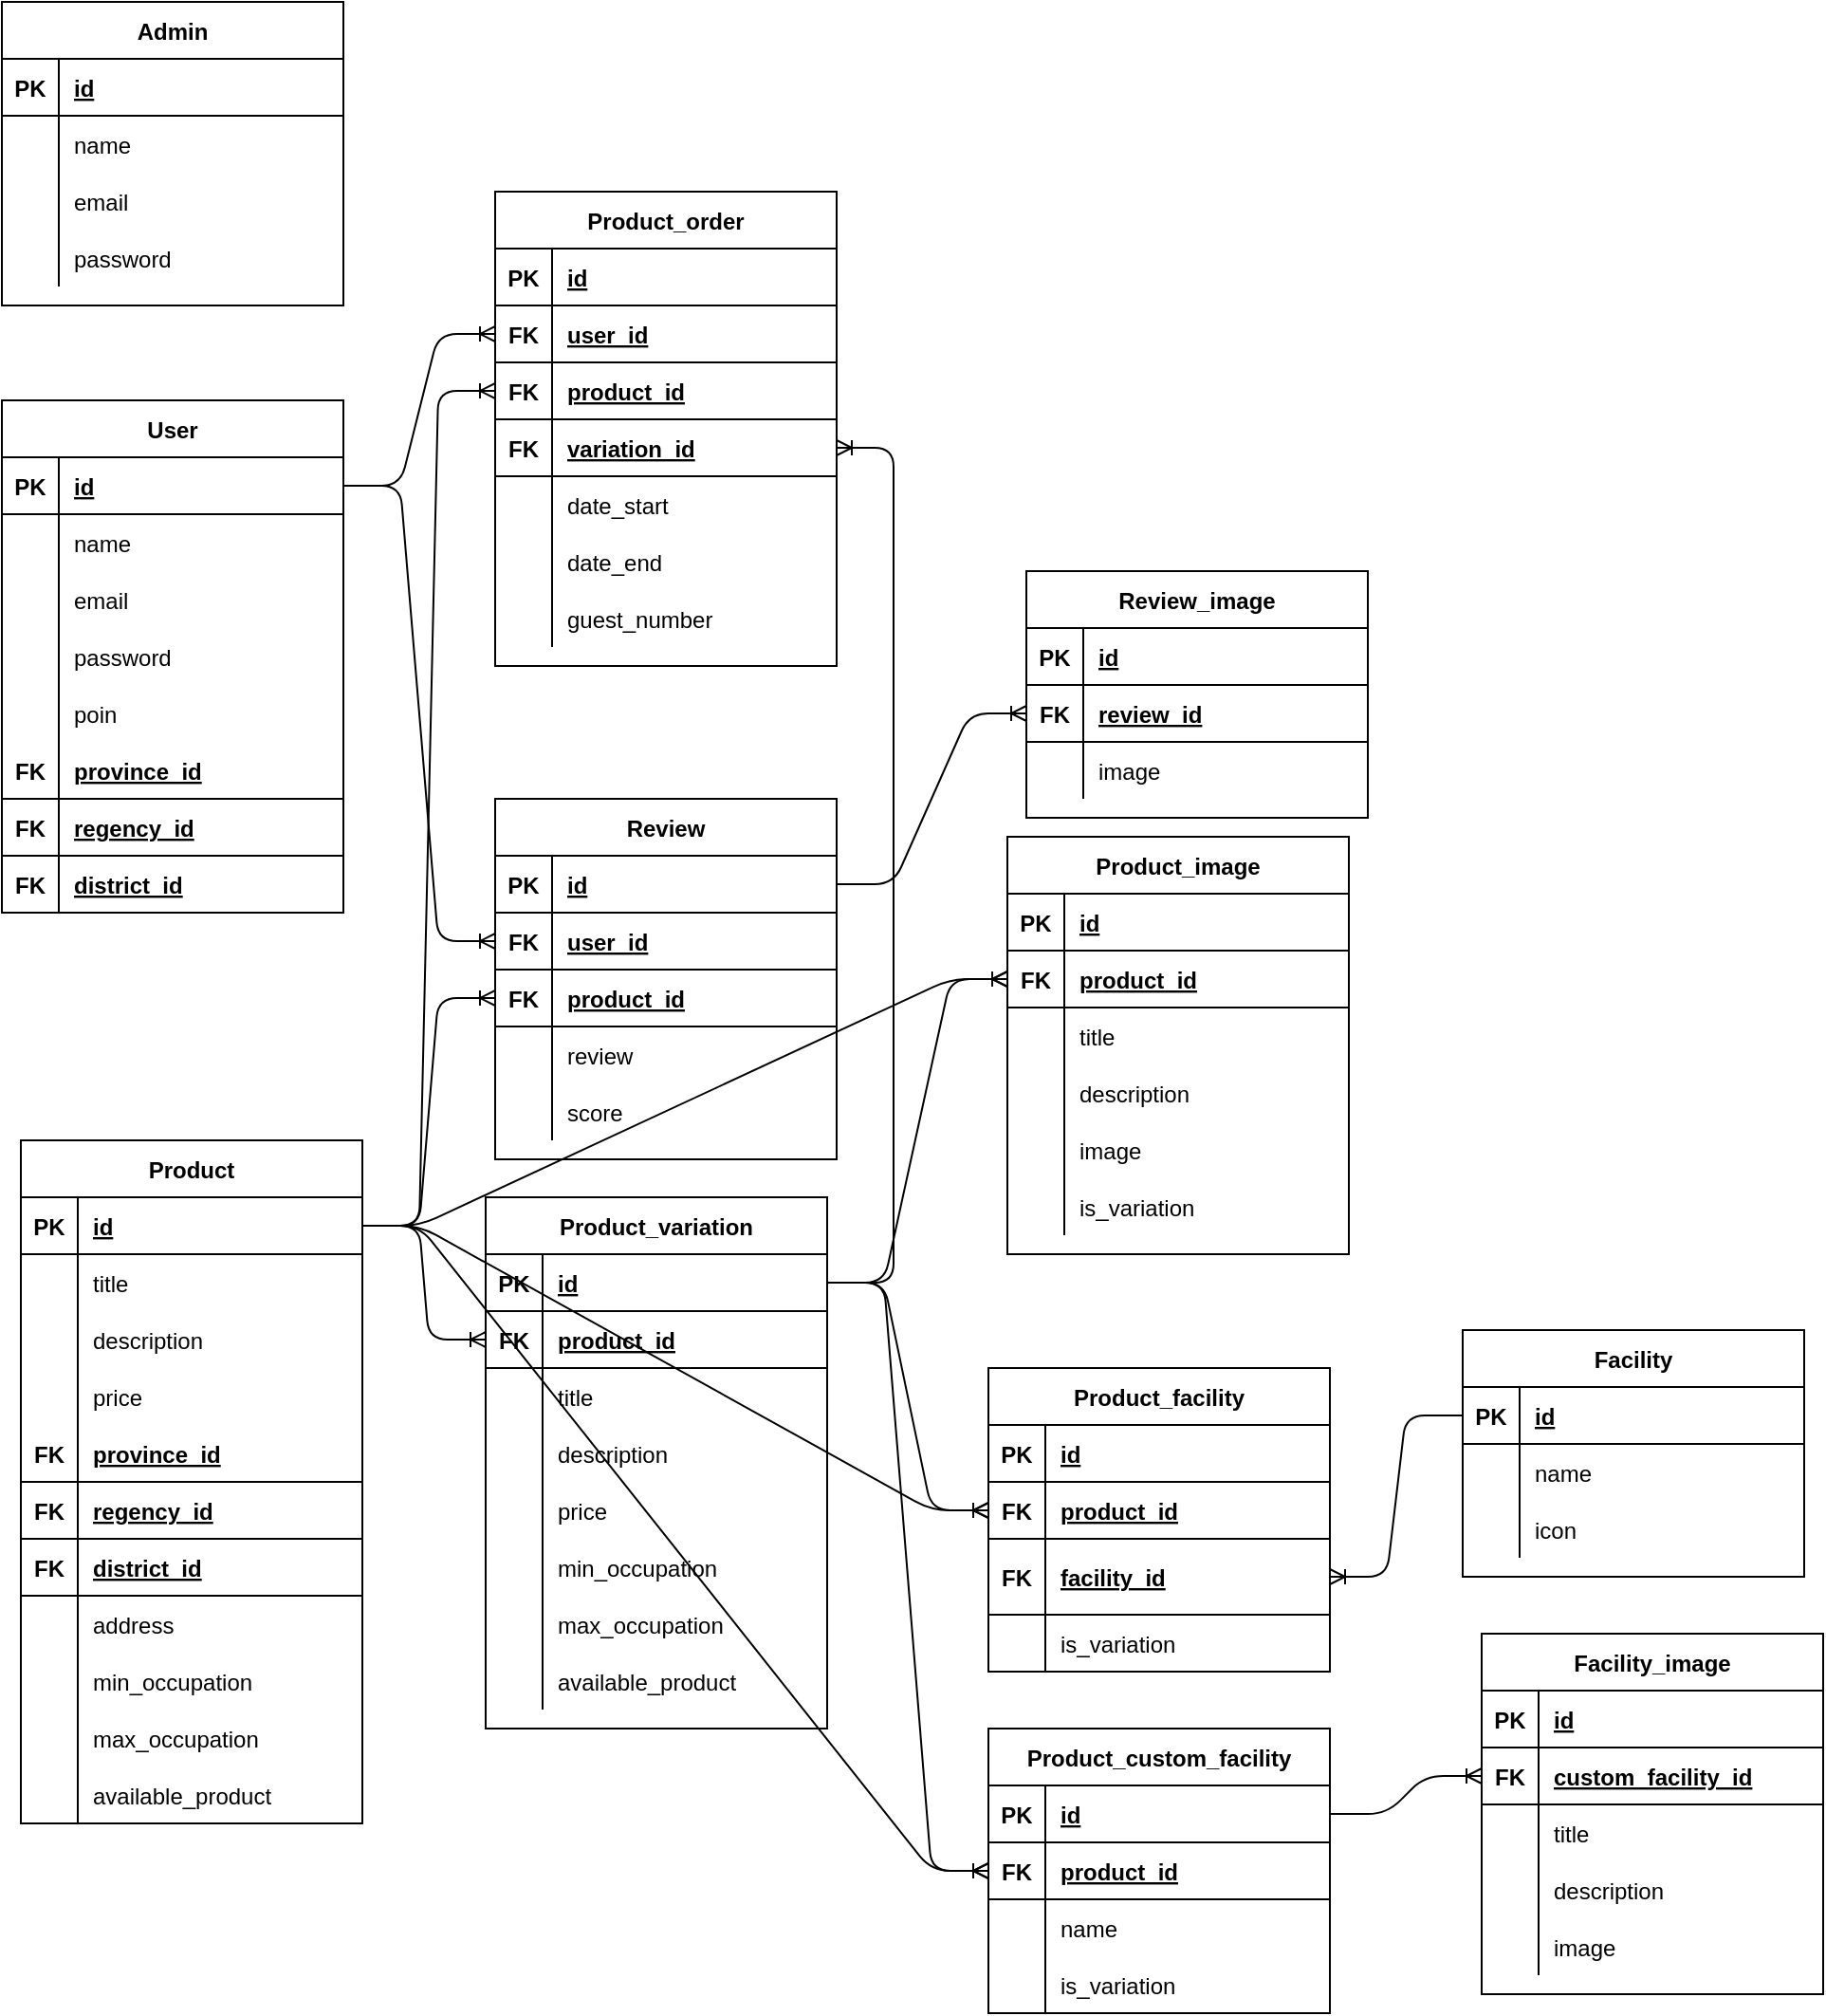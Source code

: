 <mxfile version="14.6.13" type="device"><diagram id="OCY1mcJ9CVgeOHty4g8x" name="Page-1"><mxGraphModel dx="868" dy="515" grid="1" gridSize="10" guides="1" tooltips="1" connect="1" arrows="1" fold="1" page="1" pageScale="1" pageWidth="850" pageHeight="1100" math="0" shadow="0"><root><mxCell id="0"/><mxCell id="1" parent="0"/><mxCell id="_Ng2Fm3avBR3GQVS5oxQ-38" style="edgeStyle=entityRelationEdgeStyle;orthogonalLoop=1;jettySize=auto;html=1;exitX=1;exitY=0.5;exitDx=0;exitDy=0;entryX=0;entryY=0.5;entryDx=0;entryDy=0;fontSize=12;endArrow=ERoneToMany;" parent="1" source="phzcmp7fq849Xf4aPCRq-34" target="_Ng2Fm3avBR3GQVS5oxQ-29" edge="1"><mxGeometry relative="1" as="geometry"/></mxCell><mxCell id="phzcmp7fq849Xf4aPCRq-1" value="User" style="shape=table;startSize=30;container=1;collapsible=1;childLayout=tableLayout;fixedRows=1;rowLines=0;fontStyle=1;align=center;resizeLast=1;" parent="1" vertex="1"><mxGeometry x="80" y="250" width="180" height="270" as="geometry"/></mxCell><mxCell id="phzcmp7fq849Xf4aPCRq-2" value="" style="shape=partialRectangle;collapsible=0;dropTarget=0;pointerEvents=0;fillColor=none;top=0;left=0;bottom=1;right=0;points=[[0,0.5],[1,0.5]];portConstraint=eastwest;" parent="phzcmp7fq849Xf4aPCRq-1" vertex="1"><mxGeometry y="30" width="180" height="30" as="geometry"/></mxCell><mxCell id="phzcmp7fq849Xf4aPCRq-3" value="PK" style="shape=partialRectangle;connectable=0;fillColor=none;top=0;left=0;bottom=0;right=0;fontStyle=1;overflow=hidden;" parent="phzcmp7fq849Xf4aPCRq-2" vertex="1"><mxGeometry width="30" height="30" as="geometry"/></mxCell><mxCell id="phzcmp7fq849Xf4aPCRq-4" value="id" style="shape=partialRectangle;connectable=0;fillColor=none;top=0;left=0;bottom=0;right=0;align=left;spacingLeft=6;fontStyle=5;overflow=hidden;" parent="phzcmp7fq849Xf4aPCRq-2" vertex="1"><mxGeometry x="30" width="150" height="30" as="geometry"/></mxCell><mxCell id="phzcmp7fq849Xf4aPCRq-5" value="" style="shape=partialRectangle;collapsible=0;dropTarget=0;pointerEvents=0;fillColor=none;top=0;left=0;bottom=0;right=0;points=[[0,0.5],[1,0.5]];portConstraint=eastwest;" parent="phzcmp7fq849Xf4aPCRq-1" vertex="1"><mxGeometry y="60" width="180" height="30" as="geometry"/></mxCell><mxCell id="phzcmp7fq849Xf4aPCRq-6" value="" style="shape=partialRectangle;connectable=0;fillColor=none;top=0;left=0;bottom=0;right=0;editable=1;overflow=hidden;" parent="phzcmp7fq849Xf4aPCRq-5" vertex="1"><mxGeometry width="30" height="30" as="geometry"/></mxCell><mxCell id="phzcmp7fq849Xf4aPCRq-7" value="name" style="shape=partialRectangle;connectable=0;fillColor=none;top=0;left=0;bottom=0;right=0;align=left;spacingLeft=6;overflow=hidden;" parent="phzcmp7fq849Xf4aPCRq-5" vertex="1"><mxGeometry x="30" width="150" height="30" as="geometry"/></mxCell><mxCell id="phzcmp7fq849Xf4aPCRq-8" value="" style="shape=partialRectangle;collapsible=0;dropTarget=0;pointerEvents=0;fillColor=none;top=0;left=0;bottom=0;right=0;points=[[0,0.5],[1,0.5]];portConstraint=eastwest;" parent="phzcmp7fq849Xf4aPCRq-1" vertex="1"><mxGeometry y="90" width="180" height="30" as="geometry"/></mxCell><mxCell id="phzcmp7fq849Xf4aPCRq-9" value="" style="shape=partialRectangle;connectable=0;fillColor=none;top=0;left=0;bottom=0;right=0;editable=1;overflow=hidden;" parent="phzcmp7fq849Xf4aPCRq-8" vertex="1"><mxGeometry width="30" height="30" as="geometry"/></mxCell><mxCell id="phzcmp7fq849Xf4aPCRq-10" value="email" style="shape=partialRectangle;connectable=0;fillColor=none;top=0;left=0;bottom=0;right=0;align=left;spacingLeft=6;overflow=hidden;" parent="phzcmp7fq849Xf4aPCRq-8" vertex="1"><mxGeometry x="30" width="150" height="30" as="geometry"/></mxCell><mxCell id="phzcmp7fq849Xf4aPCRq-11" value="" style="shape=partialRectangle;collapsible=0;dropTarget=0;pointerEvents=0;fillColor=none;top=0;left=0;bottom=0;right=0;points=[[0,0.5],[1,0.5]];portConstraint=eastwest;" parent="phzcmp7fq849Xf4aPCRq-1" vertex="1"><mxGeometry y="120" width="180" height="30" as="geometry"/></mxCell><mxCell id="phzcmp7fq849Xf4aPCRq-12" value="" style="shape=partialRectangle;connectable=0;fillColor=none;top=0;left=0;bottom=0;right=0;editable=1;overflow=hidden;" parent="phzcmp7fq849Xf4aPCRq-11" vertex="1"><mxGeometry width="30" height="30" as="geometry"/></mxCell><mxCell id="phzcmp7fq849Xf4aPCRq-13" value="password" style="shape=partialRectangle;connectable=0;fillColor=none;top=0;left=0;bottom=0;right=0;align=left;spacingLeft=6;overflow=hidden;" parent="phzcmp7fq849Xf4aPCRq-11" vertex="1"><mxGeometry x="30" width="150" height="30" as="geometry"/></mxCell><mxCell id="phzcmp7fq849Xf4aPCRq-14" value="" style="shape=partialRectangle;collapsible=0;dropTarget=0;pointerEvents=0;fillColor=none;top=0;left=0;bottom=0;right=0;points=[[0,0.5],[1,0.5]];portConstraint=eastwest;" parent="phzcmp7fq849Xf4aPCRq-1" vertex="1"><mxGeometry y="150" width="180" height="30" as="geometry"/></mxCell><mxCell id="phzcmp7fq849Xf4aPCRq-15" value="" style="shape=partialRectangle;connectable=0;fillColor=none;top=0;left=0;bottom=0;right=0;editable=1;overflow=hidden;" parent="phzcmp7fq849Xf4aPCRq-14" vertex="1"><mxGeometry width="30" height="30" as="geometry"/></mxCell><mxCell id="phzcmp7fq849Xf4aPCRq-16" value="poin" style="shape=partialRectangle;connectable=0;fillColor=none;top=0;left=0;bottom=0;right=0;align=left;spacingLeft=6;overflow=hidden;" parent="phzcmp7fq849Xf4aPCRq-14" vertex="1"><mxGeometry x="30" width="150" height="30" as="geometry"/></mxCell><mxCell id="phzcmp7fq849Xf4aPCRq-164" value="" style="shape=partialRectangle;collapsible=0;dropTarget=0;pointerEvents=0;fillColor=none;top=0;left=0;bottom=1;right=0;points=[[0,0.5],[1,0.5]];portConstraint=eastwest;perimeterSpacing=0;" parent="phzcmp7fq849Xf4aPCRq-1" vertex="1"><mxGeometry y="180" width="180" height="30" as="geometry"/></mxCell><mxCell id="phzcmp7fq849Xf4aPCRq-165" value="FK" style="shape=partialRectangle;connectable=0;fillColor=none;top=0;left=0;bottom=0;right=0;fontStyle=1;overflow=hidden;" parent="phzcmp7fq849Xf4aPCRq-164" vertex="1"><mxGeometry width="30" height="30" as="geometry"/></mxCell><mxCell id="phzcmp7fq849Xf4aPCRq-166" value="province_id" style="shape=partialRectangle;connectable=0;fillColor=none;top=0;left=0;bottom=0;right=0;align=left;spacingLeft=6;fontStyle=5;overflow=hidden;" parent="phzcmp7fq849Xf4aPCRq-164" vertex="1"><mxGeometry x="30" width="150" height="30" as="geometry"/></mxCell><mxCell id="phzcmp7fq849Xf4aPCRq-167" value="" style="shape=partialRectangle;collapsible=0;dropTarget=0;pointerEvents=0;fillColor=none;top=0;left=0;bottom=1;right=0;points=[[0,0.5],[1,0.5]];portConstraint=eastwest;" parent="phzcmp7fq849Xf4aPCRq-1" vertex="1"><mxGeometry y="210" width="180" height="30" as="geometry"/></mxCell><mxCell id="phzcmp7fq849Xf4aPCRq-168" value="FK" style="shape=partialRectangle;connectable=0;fillColor=none;top=0;left=0;bottom=0;right=0;fontStyle=1;overflow=hidden;" parent="phzcmp7fq849Xf4aPCRq-167" vertex="1"><mxGeometry width="30" height="30" as="geometry"/></mxCell><mxCell id="phzcmp7fq849Xf4aPCRq-169" value="regency_id" style="shape=partialRectangle;connectable=0;fillColor=none;top=0;left=0;bottom=0;right=0;align=left;spacingLeft=6;fontStyle=5;overflow=hidden;" parent="phzcmp7fq849Xf4aPCRq-167" vertex="1"><mxGeometry x="30" width="150" height="30" as="geometry"/></mxCell><mxCell id="phzcmp7fq849Xf4aPCRq-170" value="" style="shape=partialRectangle;collapsible=0;dropTarget=0;pointerEvents=0;fillColor=none;top=0;left=0;bottom=1;right=0;points=[[0,0.5],[1,0.5]];portConstraint=eastwest;" parent="phzcmp7fq849Xf4aPCRq-1" vertex="1"><mxGeometry y="240" width="180" height="30" as="geometry"/></mxCell><mxCell id="phzcmp7fq849Xf4aPCRq-171" value="FK" style="shape=partialRectangle;connectable=0;fillColor=none;top=0;left=0;bottom=0;right=0;fontStyle=1;overflow=hidden;" parent="phzcmp7fq849Xf4aPCRq-170" vertex="1"><mxGeometry width="30" height="30" as="geometry"/></mxCell><mxCell id="phzcmp7fq849Xf4aPCRq-172" value="district_id" style="shape=partialRectangle;connectable=0;fillColor=none;top=0;left=0;bottom=0;right=0;align=left;spacingLeft=6;fontStyle=5;overflow=hidden;" parent="phzcmp7fq849Xf4aPCRq-170" vertex="1"><mxGeometry x="30" width="150" height="30" as="geometry"/></mxCell><mxCell id="phzcmp7fq849Xf4aPCRq-17" value="Admin" style="shape=table;startSize=30;container=1;collapsible=1;childLayout=tableLayout;fixedRows=1;rowLines=0;fontStyle=1;align=center;resizeLast=1;" parent="1" vertex="1"><mxGeometry x="80" y="40" width="180" height="160" as="geometry"/></mxCell><mxCell id="phzcmp7fq849Xf4aPCRq-18" value="" style="shape=partialRectangle;collapsible=0;dropTarget=0;pointerEvents=0;fillColor=none;top=0;left=0;bottom=1;right=0;points=[[0,0.5],[1,0.5]];portConstraint=eastwest;" parent="phzcmp7fq849Xf4aPCRq-17" vertex="1"><mxGeometry y="30" width="180" height="30" as="geometry"/></mxCell><mxCell id="phzcmp7fq849Xf4aPCRq-19" value="PK" style="shape=partialRectangle;connectable=0;fillColor=none;top=0;left=0;bottom=0;right=0;fontStyle=1;overflow=hidden;" parent="phzcmp7fq849Xf4aPCRq-18" vertex="1"><mxGeometry width="30" height="30" as="geometry"/></mxCell><mxCell id="phzcmp7fq849Xf4aPCRq-20" value="id" style="shape=partialRectangle;connectable=0;fillColor=none;top=0;left=0;bottom=0;right=0;align=left;spacingLeft=6;fontStyle=5;overflow=hidden;" parent="phzcmp7fq849Xf4aPCRq-18" vertex="1"><mxGeometry x="30" width="150" height="30" as="geometry"/></mxCell><mxCell id="phzcmp7fq849Xf4aPCRq-21" value="" style="shape=partialRectangle;collapsible=0;dropTarget=0;pointerEvents=0;fillColor=none;top=0;left=0;bottom=0;right=0;points=[[0,0.5],[1,0.5]];portConstraint=eastwest;" parent="phzcmp7fq849Xf4aPCRq-17" vertex="1"><mxGeometry y="60" width="180" height="30" as="geometry"/></mxCell><mxCell id="phzcmp7fq849Xf4aPCRq-22" value="" style="shape=partialRectangle;connectable=0;fillColor=none;top=0;left=0;bottom=0;right=0;editable=1;overflow=hidden;" parent="phzcmp7fq849Xf4aPCRq-21" vertex="1"><mxGeometry width="30" height="30" as="geometry"/></mxCell><mxCell id="phzcmp7fq849Xf4aPCRq-23" value="name" style="shape=partialRectangle;connectable=0;fillColor=none;top=0;left=0;bottom=0;right=0;align=left;spacingLeft=6;overflow=hidden;" parent="phzcmp7fq849Xf4aPCRq-21" vertex="1"><mxGeometry x="30" width="150" height="30" as="geometry"/></mxCell><mxCell id="phzcmp7fq849Xf4aPCRq-24" value="" style="shape=partialRectangle;collapsible=0;dropTarget=0;pointerEvents=0;fillColor=none;top=0;left=0;bottom=0;right=0;points=[[0,0.5],[1,0.5]];portConstraint=eastwest;" parent="phzcmp7fq849Xf4aPCRq-17" vertex="1"><mxGeometry y="90" width="180" height="30" as="geometry"/></mxCell><mxCell id="phzcmp7fq849Xf4aPCRq-25" value="" style="shape=partialRectangle;connectable=0;fillColor=none;top=0;left=0;bottom=0;right=0;editable=1;overflow=hidden;" parent="phzcmp7fq849Xf4aPCRq-24" vertex="1"><mxGeometry width="30" height="30" as="geometry"/></mxCell><mxCell id="phzcmp7fq849Xf4aPCRq-26" value="email" style="shape=partialRectangle;connectable=0;fillColor=none;top=0;left=0;bottom=0;right=0;align=left;spacingLeft=6;overflow=hidden;" parent="phzcmp7fq849Xf4aPCRq-24" vertex="1"><mxGeometry x="30" width="150" height="30" as="geometry"/></mxCell><mxCell id="phzcmp7fq849Xf4aPCRq-27" value="" style="shape=partialRectangle;collapsible=0;dropTarget=0;pointerEvents=0;fillColor=none;top=0;left=0;bottom=0;right=0;points=[[0,0.5],[1,0.5]];portConstraint=eastwest;" parent="phzcmp7fq849Xf4aPCRq-17" vertex="1"><mxGeometry y="120" width="180" height="30" as="geometry"/></mxCell><mxCell id="phzcmp7fq849Xf4aPCRq-28" value="" style="shape=partialRectangle;connectable=0;fillColor=none;top=0;left=0;bottom=0;right=0;editable=1;overflow=hidden;" parent="phzcmp7fq849Xf4aPCRq-27" vertex="1"><mxGeometry width="30" height="30" as="geometry"/></mxCell><mxCell id="phzcmp7fq849Xf4aPCRq-29" value="password" style="shape=partialRectangle;connectable=0;fillColor=none;top=0;left=0;bottom=0;right=0;align=left;spacingLeft=6;overflow=hidden;" parent="phzcmp7fq849Xf4aPCRq-27" vertex="1"><mxGeometry x="30" width="150" height="30" as="geometry"/></mxCell><mxCell id="phzcmp7fq849Xf4aPCRq-33" value="Product" style="shape=table;startSize=30;container=1;collapsible=1;childLayout=tableLayout;fixedRows=1;rowLines=0;fontStyle=1;align=center;resizeLast=1;" parent="1" vertex="1"><mxGeometry x="90" y="640" width="180" height="360" as="geometry"/></mxCell><mxCell id="phzcmp7fq849Xf4aPCRq-34" value="" style="shape=partialRectangle;collapsible=0;dropTarget=0;pointerEvents=0;fillColor=none;top=0;left=0;bottom=1;right=0;points=[[0,0.5],[1,0.5]];portConstraint=eastwest;" parent="phzcmp7fq849Xf4aPCRq-33" vertex="1"><mxGeometry y="30" width="180" height="30" as="geometry"/></mxCell><mxCell id="phzcmp7fq849Xf4aPCRq-35" value="PK" style="shape=partialRectangle;connectable=0;fillColor=none;top=0;left=0;bottom=0;right=0;fontStyle=1;overflow=hidden;" parent="phzcmp7fq849Xf4aPCRq-34" vertex="1"><mxGeometry width="30" height="30" as="geometry"/></mxCell><mxCell id="phzcmp7fq849Xf4aPCRq-36" value="id" style="shape=partialRectangle;connectable=0;fillColor=none;top=0;left=0;bottom=0;right=0;align=left;spacingLeft=6;fontStyle=5;overflow=hidden;" parent="phzcmp7fq849Xf4aPCRq-34" vertex="1"><mxGeometry x="30" width="150" height="30" as="geometry"/></mxCell><mxCell id="phzcmp7fq849Xf4aPCRq-37" value="" style="shape=partialRectangle;collapsible=0;dropTarget=0;pointerEvents=0;fillColor=none;top=0;left=0;bottom=0;right=0;points=[[0,0.5],[1,0.5]];portConstraint=eastwest;" parent="phzcmp7fq849Xf4aPCRq-33" vertex="1"><mxGeometry y="60" width="180" height="30" as="geometry"/></mxCell><mxCell id="phzcmp7fq849Xf4aPCRq-38" value="" style="shape=partialRectangle;connectable=0;fillColor=none;top=0;left=0;bottom=0;right=0;editable=1;overflow=hidden;" parent="phzcmp7fq849Xf4aPCRq-37" vertex="1"><mxGeometry width="30" height="30" as="geometry"/></mxCell><mxCell id="phzcmp7fq849Xf4aPCRq-39" value="title" style="shape=partialRectangle;connectable=0;fillColor=none;top=0;left=0;bottom=0;right=0;align=left;spacingLeft=6;overflow=hidden;" parent="phzcmp7fq849Xf4aPCRq-37" vertex="1"><mxGeometry x="30" width="150" height="30" as="geometry"/></mxCell><mxCell id="phzcmp7fq849Xf4aPCRq-40" value="" style="shape=partialRectangle;collapsible=0;dropTarget=0;pointerEvents=0;fillColor=none;top=0;left=0;bottom=0;right=0;points=[[0,0.5],[1,0.5]];portConstraint=eastwest;" parent="phzcmp7fq849Xf4aPCRq-33" vertex="1"><mxGeometry y="90" width="180" height="30" as="geometry"/></mxCell><mxCell id="phzcmp7fq849Xf4aPCRq-41" value="" style="shape=partialRectangle;connectable=0;fillColor=none;top=0;left=0;bottom=0;right=0;editable=1;overflow=hidden;" parent="phzcmp7fq849Xf4aPCRq-40" vertex="1"><mxGeometry width="30" height="30" as="geometry"/></mxCell><mxCell id="phzcmp7fq849Xf4aPCRq-42" value="description" style="shape=partialRectangle;connectable=0;fillColor=none;top=0;left=0;bottom=0;right=0;align=left;spacingLeft=6;overflow=hidden;" parent="phzcmp7fq849Xf4aPCRq-40" vertex="1"><mxGeometry x="30" width="150" height="30" as="geometry"/></mxCell><mxCell id="phzcmp7fq849Xf4aPCRq-43" value="" style="shape=partialRectangle;collapsible=0;dropTarget=0;pointerEvents=0;fillColor=none;top=0;left=0;bottom=0;right=0;points=[[0,0.5],[1,0.5]];portConstraint=eastwest;" parent="phzcmp7fq849Xf4aPCRq-33" vertex="1"><mxGeometry y="120" width="180" height="30" as="geometry"/></mxCell><mxCell id="phzcmp7fq849Xf4aPCRq-44" value="" style="shape=partialRectangle;connectable=0;fillColor=none;top=0;left=0;bottom=0;right=0;editable=1;overflow=hidden;" parent="phzcmp7fq849Xf4aPCRq-43" vertex="1"><mxGeometry width="30" height="30" as="geometry"/></mxCell><mxCell id="phzcmp7fq849Xf4aPCRq-45" value="price" style="shape=partialRectangle;connectable=0;fillColor=none;top=0;left=0;bottom=0;right=0;align=left;spacingLeft=6;overflow=hidden;" parent="phzcmp7fq849Xf4aPCRq-43" vertex="1"><mxGeometry x="30" width="150" height="30" as="geometry"/></mxCell><mxCell id="phzcmp7fq849Xf4aPCRq-173" value="" style="shape=partialRectangle;collapsible=0;dropTarget=0;pointerEvents=0;fillColor=none;top=0;left=0;bottom=1;right=0;points=[[0,0.5],[1,0.5]];portConstraint=eastwest;perimeterSpacing=0;" parent="phzcmp7fq849Xf4aPCRq-33" vertex="1"><mxGeometry y="150" width="180" height="30" as="geometry"/></mxCell><mxCell id="phzcmp7fq849Xf4aPCRq-174" value="FK" style="shape=partialRectangle;connectable=0;fillColor=none;top=0;left=0;bottom=0;right=0;fontStyle=1;overflow=hidden;" parent="phzcmp7fq849Xf4aPCRq-173" vertex="1"><mxGeometry width="30" height="30" as="geometry"/></mxCell><mxCell id="phzcmp7fq849Xf4aPCRq-175" value="province_id" style="shape=partialRectangle;connectable=0;fillColor=none;top=0;left=0;bottom=0;right=0;align=left;spacingLeft=6;fontStyle=5;overflow=hidden;" parent="phzcmp7fq849Xf4aPCRq-173" vertex="1"><mxGeometry x="30" width="150" height="30" as="geometry"/></mxCell><mxCell id="phzcmp7fq849Xf4aPCRq-176" value="" style="shape=partialRectangle;collapsible=0;dropTarget=0;pointerEvents=0;fillColor=none;top=0;left=0;bottom=1;right=0;points=[[0,0.5],[1,0.5]];portConstraint=eastwest;" parent="phzcmp7fq849Xf4aPCRq-33" vertex="1"><mxGeometry y="180" width="180" height="30" as="geometry"/></mxCell><mxCell id="phzcmp7fq849Xf4aPCRq-177" value="FK" style="shape=partialRectangle;connectable=0;fillColor=none;top=0;left=0;bottom=0;right=0;fontStyle=1;overflow=hidden;" parent="phzcmp7fq849Xf4aPCRq-176" vertex="1"><mxGeometry width="30" height="30" as="geometry"/></mxCell><mxCell id="phzcmp7fq849Xf4aPCRq-178" value="regency_id" style="shape=partialRectangle;connectable=0;fillColor=none;top=0;left=0;bottom=0;right=0;align=left;spacingLeft=6;fontStyle=5;overflow=hidden;" parent="phzcmp7fq849Xf4aPCRq-176" vertex="1"><mxGeometry x="30" width="150" height="30" as="geometry"/></mxCell><mxCell id="phzcmp7fq849Xf4aPCRq-179" value="" style="shape=partialRectangle;collapsible=0;dropTarget=0;pointerEvents=0;fillColor=none;top=0;left=0;bottom=1;right=0;points=[[0,0.5],[1,0.5]];portConstraint=eastwest;" parent="phzcmp7fq849Xf4aPCRq-33" vertex="1"><mxGeometry y="210" width="180" height="30" as="geometry"/></mxCell><mxCell id="phzcmp7fq849Xf4aPCRq-180" value="FK" style="shape=partialRectangle;connectable=0;fillColor=none;top=0;left=0;bottom=0;right=0;fontStyle=1;overflow=hidden;" parent="phzcmp7fq849Xf4aPCRq-179" vertex="1"><mxGeometry width="30" height="30" as="geometry"/></mxCell><mxCell id="phzcmp7fq849Xf4aPCRq-181" value="district_id" style="shape=partialRectangle;connectable=0;fillColor=none;top=0;left=0;bottom=0;right=0;align=left;spacingLeft=6;fontStyle=5;overflow=hidden;" parent="phzcmp7fq849Xf4aPCRq-179" vertex="1"><mxGeometry x="30" width="150" height="30" as="geometry"/></mxCell><mxCell id="phzcmp7fq849Xf4aPCRq-182" value="" style="shape=partialRectangle;collapsible=0;dropTarget=0;pointerEvents=0;fillColor=none;top=0;left=0;bottom=0;right=0;points=[[0,0.5],[1,0.5]];portConstraint=eastwest;" parent="phzcmp7fq849Xf4aPCRq-33" vertex="1"><mxGeometry y="240" width="180" height="30" as="geometry"/></mxCell><mxCell id="phzcmp7fq849Xf4aPCRq-183" value="" style="shape=partialRectangle;connectable=0;fillColor=none;top=0;left=0;bottom=0;right=0;editable=1;overflow=hidden;" parent="phzcmp7fq849Xf4aPCRq-182" vertex="1"><mxGeometry width="30" height="30" as="geometry"/></mxCell><mxCell id="phzcmp7fq849Xf4aPCRq-184" value="address" style="shape=partialRectangle;connectable=0;fillColor=none;top=0;left=0;bottom=0;right=0;align=left;spacingLeft=6;overflow=hidden;" parent="phzcmp7fq849Xf4aPCRq-182" vertex="1"><mxGeometry x="30" width="150" height="30" as="geometry"/></mxCell><mxCell id="phzcmp7fq849Xf4aPCRq-185" value="" style="shape=partialRectangle;collapsible=0;dropTarget=0;pointerEvents=0;fillColor=none;top=0;left=0;bottom=0;right=0;points=[[0,0.5],[1,0.5]];portConstraint=eastwest;" parent="phzcmp7fq849Xf4aPCRq-33" vertex="1"><mxGeometry y="270" width="180" height="30" as="geometry"/></mxCell><mxCell id="phzcmp7fq849Xf4aPCRq-186" value="" style="shape=partialRectangle;connectable=0;fillColor=none;top=0;left=0;bottom=0;right=0;editable=1;overflow=hidden;" parent="phzcmp7fq849Xf4aPCRq-185" vertex="1"><mxGeometry width="30" height="30" as="geometry"/></mxCell><mxCell id="phzcmp7fq849Xf4aPCRq-187" value="min_occupation" style="shape=partialRectangle;connectable=0;fillColor=none;top=0;left=0;bottom=0;right=0;align=left;spacingLeft=6;overflow=hidden;" parent="phzcmp7fq849Xf4aPCRq-185" vertex="1"><mxGeometry x="30" width="150" height="30" as="geometry"/></mxCell><mxCell id="phzcmp7fq849Xf4aPCRq-188" value="" style="shape=partialRectangle;collapsible=0;dropTarget=0;pointerEvents=0;fillColor=none;top=0;left=0;bottom=0;right=0;points=[[0,0.5],[1,0.5]];portConstraint=eastwest;" parent="phzcmp7fq849Xf4aPCRq-33" vertex="1"><mxGeometry y="300" width="180" height="30" as="geometry"/></mxCell><mxCell id="phzcmp7fq849Xf4aPCRq-189" value="" style="shape=partialRectangle;connectable=0;fillColor=none;top=0;left=0;bottom=0;right=0;editable=1;overflow=hidden;" parent="phzcmp7fq849Xf4aPCRq-188" vertex="1"><mxGeometry width="30" height="30" as="geometry"/></mxCell><mxCell id="phzcmp7fq849Xf4aPCRq-190" value="max_occupation" style="shape=partialRectangle;connectable=0;fillColor=none;top=0;left=0;bottom=0;right=0;align=left;spacingLeft=6;overflow=hidden;" parent="phzcmp7fq849Xf4aPCRq-188" vertex="1"><mxGeometry x="30" width="150" height="30" as="geometry"/></mxCell><mxCell id="_Ng2Fm3avBR3GQVS5oxQ-1" value="" style="shape=partialRectangle;collapsible=0;dropTarget=0;pointerEvents=0;fillColor=none;top=0;left=0;bottom=0;right=0;points=[[0,0.5],[1,0.5]];portConstraint=eastwest;" parent="phzcmp7fq849Xf4aPCRq-33" vertex="1"><mxGeometry y="330" width="180" height="30" as="geometry"/></mxCell><mxCell id="_Ng2Fm3avBR3GQVS5oxQ-2" value="" style="shape=partialRectangle;connectable=0;fillColor=none;top=0;left=0;bottom=0;right=0;editable=1;overflow=hidden;" parent="_Ng2Fm3avBR3GQVS5oxQ-1" vertex="1"><mxGeometry width="30" height="30" as="geometry"/></mxCell><mxCell id="_Ng2Fm3avBR3GQVS5oxQ-3" value="available_product" style="shape=partialRectangle;connectable=0;fillColor=none;top=0;left=0;bottom=0;right=0;align=left;spacingLeft=6;overflow=hidden;" parent="_Ng2Fm3avBR3GQVS5oxQ-1" vertex="1"><mxGeometry x="30" width="150" height="30" as="geometry"/></mxCell><mxCell id="phzcmp7fq849Xf4aPCRq-49" value="Product_facility" style="shape=table;startSize=30;container=1;collapsible=1;childLayout=tableLayout;fixedRows=1;rowLines=0;fontStyle=1;align=center;resizeLast=1;" parent="1" vertex="1"><mxGeometry x="600" y="760" width="180" height="160" as="geometry"/></mxCell><mxCell id="phzcmp7fq849Xf4aPCRq-50" value="" style="shape=partialRectangle;collapsible=0;dropTarget=0;pointerEvents=0;fillColor=none;top=0;left=0;bottom=1;right=0;points=[[0,0.5],[1,0.5]];portConstraint=eastwest;" parent="phzcmp7fq849Xf4aPCRq-49" vertex="1"><mxGeometry y="30" width="180" height="30" as="geometry"/></mxCell><mxCell id="phzcmp7fq849Xf4aPCRq-51" value="PK" style="shape=partialRectangle;connectable=0;fillColor=none;top=0;left=0;bottom=0;right=0;fontStyle=1;overflow=hidden;" parent="phzcmp7fq849Xf4aPCRq-50" vertex="1"><mxGeometry width="30" height="30" as="geometry"/></mxCell><mxCell id="phzcmp7fq849Xf4aPCRq-52" value="id" style="shape=partialRectangle;connectable=0;fillColor=none;top=0;left=0;bottom=0;right=0;align=left;spacingLeft=6;fontStyle=5;overflow=hidden;" parent="phzcmp7fq849Xf4aPCRq-50" vertex="1"><mxGeometry x="30" width="150" height="30" as="geometry"/></mxCell><mxCell id="phzcmp7fq849Xf4aPCRq-65" value="" style="shape=partialRectangle;collapsible=0;dropTarget=0;pointerEvents=0;fillColor=none;top=0;left=0;bottom=1;right=0;points=[[0,0.5],[1,0.5]];portConstraint=eastwest;" parent="phzcmp7fq849Xf4aPCRq-49" vertex="1"><mxGeometry y="60" width="180" height="30" as="geometry"/></mxCell><mxCell id="phzcmp7fq849Xf4aPCRq-66" value="FK" style="shape=partialRectangle;connectable=0;fillColor=none;top=0;left=0;bottom=0;right=0;fontStyle=1;overflow=hidden;" parent="phzcmp7fq849Xf4aPCRq-65" vertex="1"><mxGeometry width="30" height="30" as="geometry"/></mxCell><mxCell id="phzcmp7fq849Xf4aPCRq-67" value="product_id" style="shape=partialRectangle;connectable=0;fillColor=none;top=0;left=0;bottom=0;right=0;align=left;spacingLeft=6;fontStyle=5;overflow=hidden;" parent="phzcmp7fq849Xf4aPCRq-65" vertex="1"><mxGeometry x="30" width="150" height="30" as="geometry"/></mxCell><mxCell id="phzcmp7fq849Xf4aPCRq-68" value="" style="shape=partialRectangle;collapsible=0;dropTarget=0;pointerEvents=0;fillColor=none;top=0;left=0;bottom=1;right=0;points=[[0,0.5],[1,0.5]];portConstraint=eastwest;" parent="phzcmp7fq849Xf4aPCRq-49" vertex="1"><mxGeometry y="90" width="180" height="40" as="geometry"/></mxCell><mxCell id="phzcmp7fq849Xf4aPCRq-69" value="FK" style="shape=partialRectangle;connectable=0;fillColor=none;top=0;left=0;bottom=0;right=0;fontStyle=1;overflow=hidden;" parent="phzcmp7fq849Xf4aPCRq-68" vertex="1"><mxGeometry width="30" height="40" as="geometry"/></mxCell><mxCell id="phzcmp7fq849Xf4aPCRq-70" value="facility_id" style="shape=partialRectangle;connectable=0;fillColor=none;top=0;left=0;bottom=0;right=0;align=left;spacingLeft=6;fontStyle=5;overflow=hidden;" parent="phzcmp7fq849Xf4aPCRq-68" vertex="1"><mxGeometry x="30" width="150" height="40" as="geometry"/></mxCell><mxCell id="dwwpk8G5-RF2BzR8j-aK-17" value="" style="shape=partialRectangle;collapsible=0;dropTarget=0;pointerEvents=0;fillColor=none;top=0;left=0;bottom=0;right=0;points=[[0,0.5],[1,0.5]];portConstraint=eastwest;" parent="phzcmp7fq849Xf4aPCRq-49" vertex="1"><mxGeometry y="130" width="180" height="30" as="geometry"/></mxCell><mxCell id="dwwpk8G5-RF2BzR8j-aK-18" value="" style="shape=partialRectangle;connectable=0;fillColor=none;top=0;left=0;bottom=0;right=0;editable=1;overflow=hidden;" parent="dwwpk8G5-RF2BzR8j-aK-17" vertex="1"><mxGeometry width="30" height="30" as="geometry"/></mxCell><mxCell id="dwwpk8G5-RF2BzR8j-aK-19" value="is_variation" style="shape=partialRectangle;connectable=0;fillColor=none;top=0;left=0;bottom=0;right=0;align=left;spacingLeft=6;overflow=hidden;" parent="dwwpk8G5-RF2BzR8j-aK-17" vertex="1"><mxGeometry x="30" width="150" height="30" as="geometry"/></mxCell><mxCell id="phzcmp7fq849Xf4aPCRq-81" value="Facility" style="shape=table;startSize=30;container=1;collapsible=1;childLayout=tableLayout;fixedRows=1;rowLines=0;fontStyle=1;align=center;resizeLast=1;" parent="1" vertex="1"><mxGeometry x="850" y="740" width="180" height="130" as="geometry"/></mxCell><mxCell id="phzcmp7fq849Xf4aPCRq-82" value="" style="shape=partialRectangle;collapsible=0;dropTarget=0;pointerEvents=0;fillColor=none;top=0;left=0;bottom=1;right=0;points=[[0,0.5],[1,0.5]];portConstraint=eastwest;" parent="phzcmp7fq849Xf4aPCRq-81" vertex="1"><mxGeometry y="30" width="180" height="30" as="geometry"/></mxCell><mxCell id="phzcmp7fq849Xf4aPCRq-83" value="PK" style="shape=partialRectangle;connectable=0;fillColor=none;top=0;left=0;bottom=0;right=0;fontStyle=1;overflow=hidden;" parent="phzcmp7fq849Xf4aPCRq-82" vertex="1"><mxGeometry width="30" height="30" as="geometry"/></mxCell><mxCell id="phzcmp7fq849Xf4aPCRq-84" value="id" style="shape=partialRectangle;connectable=0;fillColor=none;top=0;left=0;bottom=0;right=0;align=left;spacingLeft=6;fontStyle=5;overflow=hidden;" parent="phzcmp7fq849Xf4aPCRq-82" vertex="1"><mxGeometry x="30" width="150" height="30" as="geometry"/></mxCell><mxCell id="phzcmp7fq849Xf4aPCRq-85" value="" style="shape=partialRectangle;collapsible=0;dropTarget=0;pointerEvents=0;fillColor=none;top=0;left=0;bottom=0;right=0;points=[[0,0.5],[1,0.5]];portConstraint=eastwest;" parent="phzcmp7fq849Xf4aPCRq-81" vertex="1"><mxGeometry y="60" width="180" height="30" as="geometry"/></mxCell><mxCell id="phzcmp7fq849Xf4aPCRq-86" value="" style="shape=partialRectangle;connectable=0;fillColor=none;top=0;left=0;bottom=0;right=0;editable=1;overflow=hidden;" parent="phzcmp7fq849Xf4aPCRq-85" vertex="1"><mxGeometry width="30" height="30" as="geometry"/></mxCell><mxCell id="phzcmp7fq849Xf4aPCRq-87" value="name" style="shape=partialRectangle;connectable=0;fillColor=none;top=0;left=0;bottom=0;right=0;align=left;spacingLeft=6;overflow=hidden;" parent="phzcmp7fq849Xf4aPCRq-85" vertex="1"><mxGeometry x="30" width="150" height="30" as="geometry"/></mxCell><mxCell id="phzcmp7fq849Xf4aPCRq-88" value="" style="shape=partialRectangle;collapsible=0;dropTarget=0;pointerEvents=0;fillColor=none;top=0;left=0;bottom=0;right=0;points=[[0,0.5],[1,0.5]];portConstraint=eastwest;" parent="phzcmp7fq849Xf4aPCRq-81" vertex="1"><mxGeometry y="90" width="180" height="30" as="geometry"/></mxCell><mxCell id="phzcmp7fq849Xf4aPCRq-89" value="" style="shape=partialRectangle;connectable=0;fillColor=none;top=0;left=0;bottom=0;right=0;editable=1;overflow=hidden;" parent="phzcmp7fq849Xf4aPCRq-88" vertex="1"><mxGeometry width="30" height="30" as="geometry"/></mxCell><mxCell id="phzcmp7fq849Xf4aPCRq-90" value="icon" style="shape=partialRectangle;connectable=0;fillColor=none;top=0;left=0;bottom=0;right=0;align=left;spacingLeft=6;overflow=hidden;" parent="phzcmp7fq849Xf4aPCRq-88" vertex="1"><mxGeometry x="30" width="150" height="30" as="geometry"/></mxCell><mxCell id="phzcmp7fq849Xf4aPCRq-98" style="edgeStyle=entityRelationEdgeStyle;orthogonalLoop=1;jettySize=auto;html=1;exitX=1;exitY=0.5;exitDx=0;exitDy=0;entryX=0;entryY=0.5;entryDx=0;entryDy=0;fontSize=12;endArrow=ERoneToMany;" parent="1" source="phzcmp7fq849Xf4aPCRq-34" target="phzcmp7fq849Xf4aPCRq-65" edge="1"><mxGeometry relative="1" as="geometry"/></mxCell><mxCell id="phzcmp7fq849Xf4aPCRq-99" style="edgeStyle=entityRelationEdgeStyle;orthogonalLoop=1;jettySize=auto;html=1;exitX=0;exitY=0.5;exitDx=0;exitDy=0;entryX=1;entryY=0.5;entryDx=0;entryDy=0;fontSize=12;endArrow=ERoneToMany;" parent="1" source="phzcmp7fq849Xf4aPCRq-82" target="phzcmp7fq849Xf4aPCRq-68" edge="1"><mxGeometry relative="1" as="geometry"/></mxCell><mxCell id="phzcmp7fq849Xf4aPCRq-100" value="Product_image" style="shape=table;startSize=30;container=1;collapsible=1;childLayout=tableLayout;fixedRows=1;rowLines=0;fontStyle=1;align=center;resizeLast=1;" parent="1" vertex="1"><mxGeometry x="610" y="480" width="180" height="220" as="geometry"/></mxCell><mxCell id="phzcmp7fq849Xf4aPCRq-101" value="" style="shape=partialRectangle;collapsible=0;dropTarget=0;pointerEvents=0;fillColor=none;top=0;left=0;bottom=1;right=0;points=[[0,0.5],[1,0.5]];portConstraint=eastwest;" parent="phzcmp7fq849Xf4aPCRq-100" vertex="1"><mxGeometry y="30" width="180" height="30" as="geometry"/></mxCell><mxCell id="phzcmp7fq849Xf4aPCRq-102" value="PK" style="shape=partialRectangle;connectable=0;fillColor=none;top=0;left=0;bottom=0;right=0;fontStyle=1;overflow=hidden;" parent="phzcmp7fq849Xf4aPCRq-101" vertex="1"><mxGeometry width="30" height="30" as="geometry"/></mxCell><mxCell id="phzcmp7fq849Xf4aPCRq-103" value="id" style="shape=partialRectangle;connectable=0;fillColor=none;top=0;left=0;bottom=0;right=0;align=left;spacingLeft=6;fontStyle=5;overflow=hidden;" parent="phzcmp7fq849Xf4aPCRq-101" vertex="1"><mxGeometry x="30" width="150" height="30" as="geometry"/></mxCell><mxCell id="phzcmp7fq849Xf4aPCRq-116" value="" style="shape=partialRectangle;collapsible=0;dropTarget=0;pointerEvents=0;fillColor=none;top=0;left=0;bottom=1;right=0;points=[[0,0.5],[1,0.5]];portConstraint=eastwest;" parent="phzcmp7fq849Xf4aPCRq-100" vertex="1"><mxGeometry y="60" width="180" height="30" as="geometry"/></mxCell><mxCell id="phzcmp7fq849Xf4aPCRq-117" value="FK" style="shape=partialRectangle;connectable=0;fillColor=none;top=0;left=0;bottom=0;right=0;fontStyle=1;overflow=hidden;" parent="phzcmp7fq849Xf4aPCRq-116" vertex="1"><mxGeometry width="30" height="30" as="geometry"/></mxCell><mxCell id="phzcmp7fq849Xf4aPCRq-118" value="product_id" style="shape=partialRectangle;connectable=0;fillColor=none;top=0;left=0;bottom=0;right=0;align=left;spacingLeft=6;fontStyle=5;overflow=hidden;" parent="phzcmp7fq849Xf4aPCRq-116" vertex="1"><mxGeometry x="30" width="150" height="30" as="geometry"/></mxCell><mxCell id="phzcmp7fq849Xf4aPCRq-104" value="" style="shape=partialRectangle;collapsible=0;dropTarget=0;pointerEvents=0;fillColor=none;top=0;left=0;bottom=0;right=0;points=[[0,0.5],[1,0.5]];portConstraint=eastwest;" parent="phzcmp7fq849Xf4aPCRq-100" vertex="1"><mxGeometry y="90" width="180" height="30" as="geometry"/></mxCell><mxCell id="phzcmp7fq849Xf4aPCRq-105" value="" style="shape=partialRectangle;connectable=0;fillColor=none;top=0;left=0;bottom=0;right=0;editable=1;overflow=hidden;" parent="phzcmp7fq849Xf4aPCRq-104" vertex="1"><mxGeometry width="30" height="30" as="geometry"/></mxCell><mxCell id="phzcmp7fq849Xf4aPCRq-106" value="title" style="shape=partialRectangle;connectable=0;fillColor=none;top=0;left=0;bottom=0;right=0;align=left;spacingLeft=6;overflow=hidden;" parent="phzcmp7fq849Xf4aPCRq-104" vertex="1"><mxGeometry x="30" width="150" height="30" as="geometry"/></mxCell><mxCell id="phzcmp7fq849Xf4aPCRq-107" value="" style="shape=partialRectangle;collapsible=0;dropTarget=0;pointerEvents=0;fillColor=none;top=0;left=0;bottom=0;right=0;points=[[0,0.5],[1,0.5]];portConstraint=eastwest;" parent="phzcmp7fq849Xf4aPCRq-100" vertex="1"><mxGeometry y="120" width="180" height="30" as="geometry"/></mxCell><mxCell id="phzcmp7fq849Xf4aPCRq-108" value="" style="shape=partialRectangle;connectable=0;fillColor=none;top=0;left=0;bottom=0;right=0;editable=1;overflow=hidden;" parent="phzcmp7fq849Xf4aPCRq-107" vertex="1"><mxGeometry width="30" height="30" as="geometry"/></mxCell><mxCell id="phzcmp7fq849Xf4aPCRq-109" value="description" style="shape=partialRectangle;connectable=0;fillColor=none;top=0;left=0;bottom=0;right=0;align=left;spacingLeft=6;overflow=hidden;" parent="phzcmp7fq849Xf4aPCRq-107" vertex="1"><mxGeometry x="30" width="150" height="30" as="geometry"/></mxCell><mxCell id="phzcmp7fq849Xf4aPCRq-110" value="" style="shape=partialRectangle;collapsible=0;dropTarget=0;pointerEvents=0;fillColor=none;top=0;left=0;bottom=0;right=0;points=[[0,0.5],[1,0.5]];portConstraint=eastwest;" parent="phzcmp7fq849Xf4aPCRq-100" vertex="1"><mxGeometry y="150" width="180" height="30" as="geometry"/></mxCell><mxCell id="phzcmp7fq849Xf4aPCRq-111" value="" style="shape=partialRectangle;connectable=0;fillColor=none;top=0;left=0;bottom=0;right=0;editable=1;overflow=hidden;" parent="phzcmp7fq849Xf4aPCRq-110" vertex="1"><mxGeometry width="30" height="30" as="geometry"/></mxCell><mxCell id="phzcmp7fq849Xf4aPCRq-112" value="image" style="shape=partialRectangle;connectable=0;fillColor=none;top=0;left=0;bottom=0;right=0;align=left;spacingLeft=6;overflow=hidden;" parent="phzcmp7fq849Xf4aPCRq-110" vertex="1"><mxGeometry x="30" width="150" height="30" as="geometry"/></mxCell><mxCell id="_Ng2Fm3avBR3GQVS5oxQ-57" value="" style="shape=partialRectangle;collapsible=0;dropTarget=0;pointerEvents=0;fillColor=none;top=0;left=0;bottom=0;right=0;points=[[0,0.5],[1,0.5]];portConstraint=eastwest;" parent="phzcmp7fq849Xf4aPCRq-100" vertex="1"><mxGeometry y="180" width="180" height="30" as="geometry"/></mxCell><mxCell id="_Ng2Fm3avBR3GQVS5oxQ-58" value="" style="shape=partialRectangle;connectable=0;fillColor=none;top=0;left=0;bottom=0;right=0;editable=1;overflow=hidden;" parent="_Ng2Fm3avBR3GQVS5oxQ-57" vertex="1"><mxGeometry width="30" height="30" as="geometry"/></mxCell><mxCell id="_Ng2Fm3avBR3GQVS5oxQ-59" value="is_variation" style="shape=partialRectangle;connectable=0;fillColor=none;top=0;left=0;bottom=0;right=0;align=left;spacingLeft=6;overflow=hidden;" parent="_Ng2Fm3avBR3GQVS5oxQ-57" vertex="1"><mxGeometry x="30" width="150" height="30" as="geometry"/></mxCell><mxCell id="phzcmp7fq849Xf4aPCRq-119" style="edgeStyle=entityRelationEdgeStyle;orthogonalLoop=1;jettySize=auto;html=1;exitX=1;exitY=0.5;exitDx=0;exitDy=0;entryX=0;entryY=0.5;entryDx=0;entryDy=0;fontSize=12;endArrow=ERoneToMany;" parent="1" source="phzcmp7fq849Xf4aPCRq-34" target="phzcmp7fq849Xf4aPCRq-116" edge="1"><mxGeometry relative="1" as="geometry"/></mxCell><mxCell id="phzcmp7fq849Xf4aPCRq-121" value="Product_variation" style="shape=table;startSize=30;container=1;collapsible=1;childLayout=tableLayout;fixedRows=1;rowLines=0;fontStyle=1;align=center;resizeLast=1;" parent="1" vertex="1"><mxGeometry x="335" y="670" width="180" height="280" as="geometry"/></mxCell><mxCell id="phzcmp7fq849Xf4aPCRq-122" value="" style="shape=partialRectangle;collapsible=0;dropTarget=0;pointerEvents=0;fillColor=none;top=0;left=0;bottom=1;right=0;points=[[0,0.5],[1,0.5]];portConstraint=eastwest;" parent="phzcmp7fq849Xf4aPCRq-121" vertex="1"><mxGeometry y="30" width="180" height="30" as="geometry"/></mxCell><mxCell id="phzcmp7fq849Xf4aPCRq-123" value="PK" style="shape=partialRectangle;connectable=0;fillColor=none;top=0;left=0;bottom=0;right=0;fontStyle=1;overflow=hidden;" parent="phzcmp7fq849Xf4aPCRq-122" vertex="1"><mxGeometry width="30" height="30" as="geometry"/></mxCell><mxCell id="phzcmp7fq849Xf4aPCRq-124" value="id" style="shape=partialRectangle;connectable=0;fillColor=none;top=0;left=0;bottom=0;right=0;align=left;spacingLeft=6;fontStyle=5;overflow=hidden;" parent="phzcmp7fq849Xf4aPCRq-122" vertex="1"><mxGeometry x="30" width="150" height="30" as="geometry"/></mxCell><mxCell id="phzcmp7fq849Xf4aPCRq-134" value="" style="shape=partialRectangle;collapsible=0;dropTarget=0;pointerEvents=0;fillColor=none;top=0;left=0;bottom=1;right=0;points=[[0,0.5],[1,0.5]];portConstraint=eastwest;" parent="phzcmp7fq849Xf4aPCRq-121" vertex="1"><mxGeometry y="60" width="180" height="30" as="geometry"/></mxCell><mxCell id="phzcmp7fq849Xf4aPCRq-135" value="FK" style="shape=partialRectangle;connectable=0;fillColor=none;top=0;left=0;bottom=0;right=0;fontStyle=1;overflow=hidden;" parent="phzcmp7fq849Xf4aPCRq-134" vertex="1"><mxGeometry width="30" height="30" as="geometry"/></mxCell><mxCell id="phzcmp7fq849Xf4aPCRq-136" value="product_id" style="shape=partialRectangle;connectable=0;fillColor=none;top=0;left=0;bottom=0;right=0;align=left;spacingLeft=6;fontStyle=5;overflow=hidden;" parent="phzcmp7fq849Xf4aPCRq-134" vertex="1"><mxGeometry x="30" width="150" height="30" as="geometry"/></mxCell><mxCell id="phzcmp7fq849Xf4aPCRq-125" value="" style="shape=partialRectangle;collapsible=0;dropTarget=0;pointerEvents=0;fillColor=none;top=0;left=0;bottom=0;right=0;points=[[0,0.5],[1,0.5]];portConstraint=eastwest;" parent="phzcmp7fq849Xf4aPCRq-121" vertex="1"><mxGeometry y="90" width="180" height="30" as="geometry"/></mxCell><mxCell id="phzcmp7fq849Xf4aPCRq-126" value="" style="shape=partialRectangle;connectable=0;fillColor=none;top=0;left=0;bottom=0;right=0;editable=1;overflow=hidden;" parent="phzcmp7fq849Xf4aPCRq-125" vertex="1"><mxGeometry width="30" height="30" as="geometry"/></mxCell><mxCell id="phzcmp7fq849Xf4aPCRq-127" value="title" style="shape=partialRectangle;connectable=0;fillColor=none;top=0;left=0;bottom=0;right=0;align=left;spacingLeft=6;overflow=hidden;" parent="phzcmp7fq849Xf4aPCRq-125" vertex="1"><mxGeometry x="30" width="150" height="30" as="geometry"/></mxCell><mxCell id="phzcmp7fq849Xf4aPCRq-128" value="" style="shape=partialRectangle;collapsible=0;dropTarget=0;pointerEvents=0;fillColor=none;top=0;left=0;bottom=0;right=0;points=[[0,0.5],[1,0.5]];portConstraint=eastwest;" parent="phzcmp7fq849Xf4aPCRq-121" vertex="1"><mxGeometry y="120" width="180" height="30" as="geometry"/></mxCell><mxCell id="phzcmp7fq849Xf4aPCRq-129" value="" style="shape=partialRectangle;connectable=0;fillColor=none;top=0;left=0;bottom=0;right=0;editable=1;overflow=hidden;" parent="phzcmp7fq849Xf4aPCRq-128" vertex="1"><mxGeometry width="30" height="30" as="geometry"/></mxCell><mxCell id="phzcmp7fq849Xf4aPCRq-130" value="description" style="shape=partialRectangle;connectable=0;fillColor=none;top=0;left=0;bottom=0;right=0;align=left;spacingLeft=6;overflow=hidden;" parent="phzcmp7fq849Xf4aPCRq-128" vertex="1"><mxGeometry x="30" width="150" height="30" as="geometry"/></mxCell><mxCell id="phzcmp7fq849Xf4aPCRq-131" value="" style="shape=partialRectangle;collapsible=0;dropTarget=0;pointerEvents=0;fillColor=none;top=0;left=0;bottom=0;right=0;points=[[0,0.5],[1,0.5]];portConstraint=eastwest;" parent="phzcmp7fq849Xf4aPCRq-121" vertex="1"><mxGeometry y="150" width="180" height="30" as="geometry"/></mxCell><mxCell id="phzcmp7fq849Xf4aPCRq-132" value="" style="shape=partialRectangle;connectable=0;fillColor=none;top=0;left=0;bottom=0;right=0;editable=1;overflow=hidden;" parent="phzcmp7fq849Xf4aPCRq-131" vertex="1"><mxGeometry width="30" height="30" as="geometry"/></mxCell><mxCell id="phzcmp7fq849Xf4aPCRq-133" value="price" style="shape=partialRectangle;connectable=0;fillColor=none;top=0;left=0;bottom=0;right=0;align=left;spacingLeft=6;overflow=hidden;" parent="phzcmp7fq849Xf4aPCRq-131" vertex="1"><mxGeometry x="30" width="150" height="30" as="geometry"/></mxCell><mxCell id="phzcmp7fq849Xf4aPCRq-191" value="" style="shape=partialRectangle;collapsible=0;dropTarget=0;pointerEvents=0;fillColor=none;top=0;left=0;bottom=0;right=0;points=[[0,0.5],[1,0.5]];portConstraint=eastwest;" parent="phzcmp7fq849Xf4aPCRq-121" vertex="1"><mxGeometry y="180" width="180" height="30" as="geometry"/></mxCell><mxCell id="phzcmp7fq849Xf4aPCRq-192" value="" style="shape=partialRectangle;connectable=0;fillColor=none;top=0;left=0;bottom=0;right=0;editable=1;overflow=hidden;" parent="phzcmp7fq849Xf4aPCRq-191" vertex="1"><mxGeometry width="30" height="30" as="geometry"/></mxCell><mxCell id="phzcmp7fq849Xf4aPCRq-193" value="min_occupation" style="shape=partialRectangle;connectable=0;fillColor=none;top=0;left=0;bottom=0;right=0;align=left;spacingLeft=6;overflow=hidden;" parent="phzcmp7fq849Xf4aPCRq-191" vertex="1"><mxGeometry x="30" width="150" height="30" as="geometry"/></mxCell><mxCell id="phzcmp7fq849Xf4aPCRq-194" value="" style="shape=partialRectangle;collapsible=0;dropTarget=0;pointerEvents=0;fillColor=none;top=0;left=0;bottom=0;right=0;points=[[0,0.5],[1,0.5]];portConstraint=eastwest;" parent="phzcmp7fq849Xf4aPCRq-121" vertex="1"><mxGeometry y="210" width="180" height="30" as="geometry"/></mxCell><mxCell id="phzcmp7fq849Xf4aPCRq-195" value="" style="shape=partialRectangle;connectable=0;fillColor=none;top=0;left=0;bottom=0;right=0;editable=1;overflow=hidden;" parent="phzcmp7fq849Xf4aPCRq-194" vertex="1"><mxGeometry width="30" height="30" as="geometry"/></mxCell><mxCell id="phzcmp7fq849Xf4aPCRq-196" value="max_occupation" style="shape=partialRectangle;connectable=0;fillColor=none;top=0;left=0;bottom=0;right=0;align=left;spacingLeft=6;overflow=hidden;" parent="phzcmp7fq849Xf4aPCRq-194" vertex="1"><mxGeometry x="30" width="150" height="30" as="geometry"/></mxCell><mxCell id="_Ng2Fm3avBR3GQVS5oxQ-4" value="" style="shape=partialRectangle;collapsible=0;dropTarget=0;pointerEvents=0;fillColor=none;top=0;left=0;bottom=0;right=0;points=[[0,0.5],[1,0.5]];portConstraint=eastwest;" parent="phzcmp7fq849Xf4aPCRq-121" vertex="1"><mxGeometry y="240" width="180" height="30" as="geometry"/></mxCell><mxCell id="_Ng2Fm3avBR3GQVS5oxQ-5" value="" style="shape=partialRectangle;connectable=0;fillColor=none;top=0;left=0;bottom=0;right=0;editable=1;overflow=hidden;" parent="_Ng2Fm3avBR3GQVS5oxQ-4" vertex="1"><mxGeometry width="30" height="30" as="geometry"/></mxCell><mxCell id="_Ng2Fm3avBR3GQVS5oxQ-6" value="available_product" style="shape=partialRectangle;connectable=0;fillColor=none;top=0;left=0;bottom=0;right=0;align=left;spacingLeft=6;overflow=hidden;" parent="_Ng2Fm3avBR3GQVS5oxQ-4" vertex="1"><mxGeometry x="30" width="150" height="30" as="geometry"/></mxCell><mxCell id="phzcmp7fq849Xf4aPCRq-137" style="edgeStyle=entityRelationEdgeStyle;orthogonalLoop=1;jettySize=auto;html=1;exitX=1;exitY=0.5;exitDx=0;exitDy=0;entryX=0;entryY=0.5;entryDx=0;entryDy=0;fontSize=12;endArrow=ERoneToMany;" parent="1" source="phzcmp7fq849Xf4aPCRq-34" target="phzcmp7fq849Xf4aPCRq-134" edge="1"><mxGeometry relative="1" as="geometry"/></mxCell><mxCell id="phzcmp7fq849Xf4aPCRq-138" style="edgeStyle=entityRelationEdgeStyle;orthogonalLoop=1;jettySize=auto;html=1;exitX=1;exitY=0.5;exitDx=0;exitDy=0;entryX=0;entryY=0.5;entryDx=0;entryDy=0;fontSize=12;endArrow=ERoneToMany;" parent="1" source="phzcmp7fq849Xf4aPCRq-122" target="phzcmp7fq849Xf4aPCRq-116" edge="1"><mxGeometry relative="1" as="geometry"/></mxCell><mxCell id="phzcmp7fq849Xf4aPCRq-139" style="edgeStyle=entityRelationEdgeStyle;orthogonalLoop=1;jettySize=auto;html=1;exitX=1;exitY=0.5;exitDx=0;exitDy=0;entryX=0;entryY=0.5;entryDx=0;entryDy=0;fontSize=12;endArrow=ERoneToMany;" parent="1" source="phzcmp7fq849Xf4aPCRq-122" target="phzcmp7fq849Xf4aPCRq-65" edge="1"><mxGeometry relative="1" as="geometry"/></mxCell><mxCell id="phzcmp7fq849Xf4aPCRq-140" value="Review" style="shape=table;startSize=30;container=1;collapsible=1;childLayout=tableLayout;fixedRows=1;rowLines=0;fontStyle=1;align=center;resizeLast=1;" parent="1" vertex="1"><mxGeometry x="340" y="460" width="180" height="190" as="geometry"/></mxCell><mxCell id="phzcmp7fq849Xf4aPCRq-141" value="" style="shape=partialRectangle;collapsible=0;dropTarget=0;pointerEvents=0;fillColor=none;top=0;left=0;bottom=1;right=0;points=[[0,0.5],[1,0.5]];portConstraint=eastwest;" parent="phzcmp7fq849Xf4aPCRq-140" vertex="1"><mxGeometry y="30" width="180" height="30" as="geometry"/></mxCell><mxCell id="phzcmp7fq849Xf4aPCRq-142" value="PK" style="shape=partialRectangle;connectable=0;fillColor=none;top=0;left=0;bottom=0;right=0;fontStyle=1;overflow=hidden;" parent="phzcmp7fq849Xf4aPCRq-141" vertex="1"><mxGeometry width="30" height="30" as="geometry"/></mxCell><mxCell id="phzcmp7fq849Xf4aPCRq-143" value="id" style="shape=partialRectangle;connectable=0;fillColor=none;top=0;left=0;bottom=0;right=0;align=left;spacingLeft=6;fontStyle=5;overflow=hidden;" parent="phzcmp7fq849Xf4aPCRq-141" vertex="1"><mxGeometry x="30" width="150" height="30" as="geometry"/></mxCell><mxCell id="phzcmp7fq849Xf4aPCRq-156" value="" style="shape=partialRectangle;collapsible=0;dropTarget=0;pointerEvents=0;fillColor=none;top=0;left=0;bottom=1;right=0;points=[[0,0.5],[1,0.5]];portConstraint=eastwest;" parent="phzcmp7fq849Xf4aPCRq-140" vertex="1"><mxGeometry y="60" width="180" height="30" as="geometry"/></mxCell><mxCell id="phzcmp7fq849Xf4aPCRq-157" value="FK" style="shape=partialRectangle;connectable=0;fillColor=none;top=0;left=0;bottom=0;right=0;fontStyle=1;overflow=hidden;" parent="phzcmp7fq849Xf4aPCRq-156" vertex="1"><mxGeometry width="30" height="30" as="geometry"/></mxCell><mxCell id="phzcmp7fq849Xf4aPCRq-158" value="user_id" style="shape=partialRectangle;connectable=0;fillColor=none;top=0;left=0;bottom=0;right=0;align=left;spacingLeft=6;fontStyle=5;overflow=hidden;" parent="phzcmp7fq849Xf4aPCRq-156" vertex="1"><mxGeometry x="30" width="150" height="30" as="geometry"/></mxCell><mxCell id="phzcmp7fq849Xf4aPCRq-153" value="" style="shape=partialRectangle;collapsible=0;dropTarget=0;pointerEvents=0;fillColor=none;top=0;left=0;bottom=1;right=0;points=[[0,0.5],[1,0.5]];portConstraint=eastwest;" parent="phzcmp7fq849Xf4aPCRq-140" vertex="1"><mxGeometry y="90" width="180" height="30" as="geometry"/></mxCell><mxCell id="phzcmp7fq849Xf4aPCRq-154" value="FK" style="shape=partialRectangle;connectable=0;fillColor=none;top=0;left=0;bottom=0;right=0;fontStyle=1;overflow=hidden;" parent="phzcmp7fq849Xf4aPCRq-153" vertex="1"><mxGeometry width="30" height="30" as="geometry"/></mxCell><mxCell id="phzcmp7fq849Xf4aPCRq-155" value="product_id" style="shape=partialRectangle;connectable=0;fillColor=none;top=0;left=0;bottom=0;right=0;align=left;spacingLeft=6;fontStyle=5;overflow=hidden;" parent="phzcmp7fq849Xf4aPCRq-153" vertex="1"><mxGeometry x="30" width="150" height="30" as="geometry"/></mxCell><mxCell id="phzcmp7fq849Xf4aPCRq-144" value="" style="shape=partialRectangle;collapsible=0;dropTarget=0;pointerEvents=0;fillColor=none;top=0;left=0;bottom=0;right=0;points=[[0,0.5],[1,0.5]];portConstraint=eastwest;" parent="phzcmp7fq849Xf4aPCRq-140" vertex="1"><mxGeometry y="120" width="180" height="30" as="geometry"/></mxCell><mxCell id="phzcmp7fq849Xf4aPCRq-145" value="" style="shape=partialRectangle;connectable=0;fillColor=none;top=0;left=0;bottom=0;right=0;editable=1;overflow=hidden;" parent="phzcmp7fq849Xf4aPCRq-144" vertex="1"><mxGeometry width="30" height="30" as="geometry"/></mxCell><mxCell id="phzcmp7fq849Xf4aPCRq-146" value="review" style="shape=partialRectangle;connectable=0;fillColor=none;top=0;left=0;bottom=0;right=0;align=left;spacingLeft=6;overflow=hidden;" parent="phzcmp7fq849Xf4aPCRq-144" vertex="1"><mxGeometry x="30" width="150" height="30" as="geometry"/></mxCell><mxCell id="phzcmp7fq849Xf4aPCRq-147" value="" style="shape=partialRectangle;collapsible=0;dropTarget=0;pointerEvents=0;fillColor=none;top=0;left=0;bottom=0;right=0;points=[[0,0.5],[1,0.5]];portConstraint=eastwest;" parent="phzcmp7fq849Xf4aPCRq-140" vertex="1"><mxGeometry y="150" width="180" height="30" as="geometry"/></mxCell><mxCell id="phzcmp7fq849Xf4aPCRq-148" value="" style="shape=partialRectangle;connectable=0;fillColor=none;top=0;left=0;bottom=0;right=0;editable=1;overflow=hidden;" parent="phzcmp7fq849Xf4aPCRq-147" vertex="1"><mxGeometry width="30" height="30" as="geometry"/></mxCell><mxCell id="phzcmp7fq849Xf4aPCRq-149" value="score" style="shape=partialRectangle;connectable=0;fillColor=none;top=0;left=0;bottom=0;right=0;align=left;spacingLeft=6;overflow=hidden;" parent="phzcmp7fq849Xf4aPCRq-147" vertex="1"><mxGeometry x="30" width="150" height="30" as="geometry"/></mxCell><mxCell id="phzcmp7fq849Xf4aPCRq-159" style="edgeStyle=entityRelationEdgeStyle;orthogonalLoop=1;jettySize=auto;html=1;exitX=1;exitY=0.5;exitDx=0;exitDy=0;entryX=0;entryY=0.5;entryDx=0;entryDy=0;fontSize=12;endArrow=ERoneToMany;" parent="1" source="phzcmp7fq849Xf4aPCRq-34" target="phzcmp7fq849Xf4aPCRq-153" edge="1"><mxGeometry relative="1" as="geometry"/></mxCell><mxCell id="phzcmp7fq849Xf4aPCRq-160" style="edgeStyle=entityRelationEdgeStyle;orthogonalLoop=1;jettySize=auto;html=1;exitX=1;exitY=0.5;exitDx=0;exitDy=0;entryX=0;entryY=0.5;entryDx=0;entryDy=0;fontSize=12;endArrow=ERoneToMany;" parent="1" source="phzcmp7fq849Xf4aPCRq-2" target="phzcmp7fq849Xf4aPCRq-156" edge="1"><mxGeometry relative="1" as="geometry"/></mxCell><mxCell id="_Ng2Fm3avBR3GQVS5oxQ-7" value="Review_image" style="shape=table;startSize=30;container=1;collapsible=1;childLayout=tableLayout;fixedRows=1;rowLines=0;fontStyle=1;align=center;resizeLast=1;" parent="1" vertex="1"><mxGeometry x="620" y="340" width="180" height="130" as="geometry"/></mxCell><mxCell id="_Ng2Fm3avBR3GQVS5oxQ-8" value="" style="shape=partialRectangle;collapsible=0;dropTarget=0;pointerEvents=0;fillColor=none;top=0;left=0;bottom=1;right=0;points=[[0,0.5],[1,0.5]];portConstraint=eastwest;" parent="_Ng2Fm3avBR3GQVS5oxQ-7" vertex="1"><mxGeometry y="30" width="180" height="30" as="geometry"/></mxCell><mxCell id="_Ng2Fm3avBR3GQVS5oxQ-9" value="PK" style="shape=partialRectangle;connectable=0;fillColor=none;top=0;left=0;bottom=0;right=0;fontStyle=1;overflow=hidden;" parent="_Ng2Fm3avBR3GQVS5oxQ-8" vertex="1"><mxGeometry width="30" height="30" as="geometry"/></mxCell><mxCell id="_Ng2Fm3avBR3GQVS5oxQ-10" value="id" style="shape=partialRectangle;connectable=0;fillColor=none;top=0;left=0;bottom=0;right=0;align=left;spacingLeft=6;fontStyle=5;overflow=hidden;" parent="_Ng2Fm3avBR3GQVS5oxQ-8" vertex="1"><mxGeometry x="30" width="150" height="30" as="geometry"/></mxCell><mxCell id="_Ng2Fm3avBR3GQVS5oxQ-11" value="" style="shape=partialRectangle;collapsible=0;dropTarget=0;pointerEvents=0;fillColor=none;top=0;left=0;bottom=1;right=0;points=[[0,0.5],[1,0.5]];portConstraint=eastwest;" parent="_Ng2Fm3avBR3GQVS5oxQ-7" vertex="1"><mxGeometry y="60" width="180" height="30" as="geometry"/></mxCell><mxCell id="_Ng2Fm3avBR3GQVS5oxQ-12" value="FK" style="shape=partialRectangle;connectable=0;fillColor=none;top=0;left=0;bottom=0;right=0;fontStyle=1;overflow=hidden;" parent="_Ng2Fm3avBR3GQVS5oxQ-11" vertex="1"><mxGeometry width="30" height="30" as="geometry"/></mxCell><mxCell id="_Ng2Fm3avBR3GQVS5oxQ-13" value="review_id" style="shape=partialRectangle;connectable=0;fillColor=none;top=0;left=0;bottom=0;right=0;align=left;spacingLeft=6;fontStyle=5;overflow=hidden;" parent="_Ng2Fm3avBR3GQVS5oxQ-11" vertex="1"><mxGeometry x="30" width="150" height="30" as="geometry"/></mxCell><mxCell id="_Ng2Fm3avBR3GQVS5oxQ-20" value="" style="shape=partialRectangle;collapsible=0;dropTarget=0;pointerEvents=0;fillColor=none;top=0;left=0;bottom=0;right=0;points=[[0,0.5],[1,0.5]];portConstraint=eastwest;" parent="_Ng2Fm3avBR3GQVS5oxQ-7" vertex="1"><mxGeometry y="90" width="180" height="30" as="geometry"/></mxCell><mxCell id="_Ng2Fm3avBR3GQVS5oxQ-21" value="" style="shape=partialRectangle;connectable=0;fillColor=none;top=0;left=0;bottom=0;right=0;editable=1;overflow=hidden;" parent="_Ng2Fm3avBR3GQVS5oxQ-20" vertex="1"><mxGeometry width="30" height="30" as="geometry"/></mxCell><mxCell id="_Ng2Fm3avBR3GQVS5oxQ-22" value="image" style="shape=partialRectangle;connectable=0;fillColor=none;top=0;left=0;bottom=0;right=0;align=left;spacingLeft=6;overflow=hidden;" parent="_Ng2Fm3avBR3GQVS5oxQ-20" vertex="1"><mxGeometry x="30" width="150" height="30" as="geometry"/></mxCell><mxCell id="_Ng2Fm3avBR3GQVS5oxQ-24" style="edgeStyle=entityRelationEdgeStyle;orthogonalLoop=1;jettySize=auto;html=1;exitX=1;exitY=0.5;exitDx=0;exitDy=0;entryX=0;entryY=0.5;entryDx=0;entryDy=0;fontSize=12;endArrow=ERoneToMany;" parent="1" source="phzcmp7fq849Xf4aPCRq-141" target="_Ng2Fm3avBR3GQVS5oxQ-11" edge="1"><mxGeometry relative="1" as="geometry"/></mxCell><mxCell id="_Ng2Fm3avBR3GQVS5oxQ-25" value="Product_custom_facility" style="shape=table;startSize=30;container=1;collapsible=1;childLayout=tableLayout;fixedRows=1;rowLines=0;fontStyle=1;align=center;resizeLast=1;" parent="1" vertex="1"><mxGeometry x="600" y="950" width="180" height="150" as="geometry"/></mxCell><mxCell id="_Ng2Fm3avBR3GQVS5oxQ-26" value="" style="shape=partialRectangle;collapsible=0;dropTarget=0;pointerEvents=0;fillColor=none;top=0;left=0;bottom=1;right=0;points=[[0,0.5],[1,0.5]];portConstraint=eastwest;" parent="_Ng2Fm3avBR3GQVS5oxQ-25" vertex="1"><mxGeometry y="30" width="180" height="30" as="geometry"/></mxCell><mxCell id="_Ng2Fm3avBR3GQVS5oxQ-27" value="PK" style="shape=partialRectangle;connectable=0;fillColor=none;top=0;left=0;bottom=0;right=0;fontStyle=1;overflow=hidden;" parent="_Ng2Fm3avBR3GQVS5oxQ-26" vertex="1"><mxGeometry width="30" height="30" as="geometry"/></mxCell><mxCell id="_Ng2Fm3avBR3GQVS5oxQ-28" value="id" style="shape=partialRectangle;connectable=0;fillColor=none;top=0;left=0;bottom=0;right=0;align=left;spacingLeft=6;fontStyle=5;overflow=hidden;" parent="_Ng2Fm3avBR3GQVS5oxQ-26" vertex="1"><mxGeometry x="30" width="150" height="30" as="geometry"/></mxCell><mxCell id="_Ng2Fm3avBR3GQVS5oxQ-29" value="" style="shape=partialRectangle;collapsible=0;dropTarget=0;pointerEvents=0;fillColor=none;top=0;left=0;bottom=1;right=0;points=[[0,0.5],[1,0.5]];portConstraint=eastwest;" parent="_Ng2Fm3avBR3GQVS5oxQ-25" vertex="1"><mxGeometry y="60" width="180" height="30" as="geometry"/></mxCell><mxCell id="_Ng2Fm3avBR3GQVS5oxQ-30" value="FK" style="shape=partialRectangle;connectable=0;fillColor=none;top=0;left=0;bottom=0;right=0;fontStyle=1;overflow=hidden;" parent="_Ng2Fm3avBR3GQVS5oxQ-29" vertex="1"><mxGeometry width="30" height="30" as="geometry"/></mxCell><mxCell id="_Ng2Fm3avBR3GQVS5oxQ-31" value="product_id" style="shape=partialRectangle;connectable=0;fillColor=none;top=0;left=0;bottom=0;right=0;align=left;spacingLeft=6;fontStyle=5;overflow=hidden;" parent="_Ng2Fm3avBR3GQVS5oxQ-29" vertex="1"><mxGeometry x="30" width="150" height="30" as="geometry"/></mxCell><mxCell id="_Ng2Fm3avBR3GQVS5oxQ-35" value="" style="shape=partialRectangle;collapsible=0;dropTarget=0;pointerEvents=0;fillColor=none;top=0;left=0;bottom=0;right=0;points=[[0,0.5],[1,0.5]];portConstraint=eastwest;" parent="_Ng2Fm3avBR3GQVS5oxQ-25" vertex="1"><mxGeometry y="90" width="180" height="30" as="geometry"/></mxCell><mxCell id="_Ng2Fm3avBR3GQVS5oxQ-36" value="" style="shape=partialRectangle;connectable=0;fillColor=none;top=0;left=0;bottom=0;right=0;editable=1;overflow=hidden;" parent="_Ng2Fm3avBR3GQVS5oxQ-35" vertex="1"><mxGeometry width="30" height="30" as="geometry"/></mxCell><mxCell id="_Ng2Fm3avBR3GQVS5oxQ-37" value="name" style="shape=partialRectangle;connectable=0;fillColor=none;top=0;left=0;bottom=0;right=0;align=left;spacingLeft=6;overflow=hidden;" parent="_Ng2Fm3avBR3GQVS5oxQ-35" vertex="1"><mxGeometry x="30" width="150" height="30" as="geometry"/></mxCell><mxCell id="dwwpk8G5-RF2BzR8j-aK-1" value="" style="shape=partialRectangle;collapsible=0;dropTarget=0;pointerEvents=0;fillColor=none;top=0;left=0;bottom=0;right=0;points=[[0,0.5],[1,0.5]];portConstraint=eastwest;" parent="_Ng2Fm3avBR3GQVS5oxQ-25" vertex="1"><mxGeometry y="120" width="180" height="30" as="geometry"/></mxCell><mxCell id="dwwpk8G5-RF2BzR8j-aK-2" value="" style="shape=partialRectangle;connectable=0;fillColor=none;top=0;left=0;bottom=0;right=0;editable=1;overflow=hidden;" parent="dwwpk8G5-RF2BzR8j-aK-1" vertex="1"><mxGeometry width="30" height="30" as="geometry"/></mxCell><mxCell id="dwwpk8G5-RF2BzR8j-aK-3" value="is_variation" style="shape=partialRectangle;connectable=0;fillColor=none;top=0;left=0;bottom=0;right=0;align=left;spacingLeft=6;overflow=hidden;" parent="dwwpk8G5-RF2BzR8j-aK-1" vertex="1"><mxGeometry x="30" width="150" height="30" as="geometry"/></mxCell><mxCell id="_Ng2Fm3avBR3GQVS5oxQ-39" style="edgeStyle=entityRelationEdgeStyle;orthogonalLoop=1;jettySize=auto;html=1;exitX=1;exitY=0.5;exitDx=0;exitDy=0;entryX=0;entryY=0.5;entryDx=0;entryDy=0;fontSize=12;endArrow=ERoneToMany;" parent="1" source="phzcmp7fq849Xf4aPCRq-122" target="_Ng2Fm3avBR3GQVS5oxQ-29" edge="1"><mxGeometry relative="1" as="geometry"/></mxCell><mxCell id="_Ng2Fm3avBR3GQVS5oxQ-40" value="Facility_image" style="shape=table;startSize=30;container=1;collapsible=1;childLayout=tableLayout;fixedRows=1;rowLines=0;fontStyle=1;align=center;resizeLast=1;" parent="1" vertex="1"><mxGeometry x="860" y="900" width="180" height="190" as="geometry"/></mxCell><mxCell id="_Ng2Fm3avBR3GQVS5oxQ-41" value="" style="shape=partialRectangle;collapsible=0;dropTarget=0;pointerEvents=0;fillColor=none;top=0;left=0;bottom=1;right=0;points=[[0,0.5],[1,0.5]];portConstraint=eastwest;" parent="_Ng2Fm3avBR3GQVS5oxQ-40" vertex="1"><mxGeometry y="30" width="180" height="30" as="geometry"/></mxCell><mxCell id="_Ng2Fm3avBR3GQVS5oxQ-42" value="PK" style="shape=partialRectangle;connectable=0;fillColor=none;top=0;left=0;bottom=0;right=0;fontStyle=1;overflow=hidden;" parent="_Ng2Fm3avBR3GQVS5oxQ-41" vertex="1"><mxGeometry width="30" height="30" as="geometry"/></mxCell><mxCell id="_Ng2Fm3avBR3GQVS5oxQ-43" value="id" style="shape=partialRectangle;connectable=0;fillColor=none;top=0;left=0;bottom=0;right=0;align=left;spacingLeft=6;fontStyle=5;overflow=hidden;" parent="_Ng2Fm3avBR3GQVS5oxQ-41" vertex="1"><mxGeometry x="30" width="150" height="30" as="geometry"/></mxCell><mxCell id="_Ng2Fm3avBR3GQVS5oxQ-44" value="" style="shape=partialRectangle;collapsible=0;dropTarget=0;pointerEvents=0;fillColor=none;top=0;left=0;bottom=1;right=0;points=[[0,0.5],[1,0.5]];portConstraint=eastwest;" parent="_Ng2Fm3avBR3GQVS5oxQ-40" vertex="1"><mxGeometry y="60" width="180" height="30" as="geometry"/></mxCell><mxCell id="_Ng2Fm3avBR3GQVS5oxQ-45" value="FK" style="shape=partialRectangle;connectable=0;fillColor=none;top=0;left=0;bottom=0;right=0;fontStyle=1;overflow=hidden;" parent="_Ng2Fm3avBR3GQVS5oxQ-44" vertex="1"><mxGeometry width="30" height="30" as="geometry"/></mxCell><mxCell id="_Ng2Fm3avBR3GQVS5oxQ-46" value="custom_facility_id" style="shape=partialRectangle;connectable=0;fillColor=none;top=0;left=0;bottom=0;right=0;align=left;spacingLeft=6;fontStyle=5;overflow=hidden;" parent="_Ng2Fm3avBR3GQVS5oxQ-44" vertex="1"><mxGeometry x="30" width="150" height="30" as="geometry"/></mxCell><mxCell id="_Ng2Fm3avBR3GQVS5oxQ-47" value="" style="shape=partialRectangle;collapsible=0;dropTarget=0;pointerEvents=0;fillColor=none;top=0;left=0;bottom=0;right=0;points=[[0,0.5],[1,0.5]];portConstraint=eastwest;" parent="_Ng2Fm3avBR3GQVS5oxQ-40" vertex="1"><mxGeometry y="90" width="180" height="30" as="geometry"/></mxCell><mxCell id="_Ng2Fm3avBR3GQVS5oxQ-48" value="" style="shape=partialRectangle;connectable=0;fillColor=none;top=0;left=0;bottom=0;right=0;editable=1;overflow=hidden;" parent="_Ng2Fm3avBR3GQVS5oxQ-47" vertex="1"><mxGeometry width="30" height="30" as="geometry"/></mxCell><mxCell id="_Ng2Fm3avBR3GQVS5oxQ-49" value="title" style="shape=partialRectangle;connectable=0;fillColor=none;top=0;left=0;bottom=0;right=0;align=left;spacingLeft=6;overflow=hidden;" parent="_Ng2Fm3avBR3GQVS5oxQ-47" vertex="1"><mxGeometry x="30" width="150" height="30" as="geometry"/></mxCell><mxCell id="_Ng2Fm3avBR3GQVS5oxQ-50" value="" style="shape=partialRectangle;collapsible=0;dropTarget=0;pointerEvents=0;fillColor=none;top=0;left=0;bottom=0;right=0;points=[[0,0.5],[1,0.5]];portConstraint=eastwest;" parent="_Ng2Fm3avBR3GQVS5oxQ-40" vertex="1"><mxGeometry y="120" width="180" height="30" as="geometry"/></mxCell><mxCell id="_Ng2Fm3avBR3GQVS5oxQ-51" value="" style="shape=partialRectangle;connectable=0;fillColor=none;top=0;left=0;bottom=0;right=0;editable=1;overflow=hidden;" parent="_Ng2Fm3avBR3GQVS5oxQ-50" vertex="1"><mxGeometry width="30" height="30" as="geometry"/></mxCell><mxCell id="_Ng2Fm3avBR3GQVS5oxQ-52" value="description" style="shape=partialRectangle;connectable=0;fillColor=none;top=0;left=0;bottom=0;right=0;align=left;spacingLeft=6;overflow=hidden;" parent="_Ng2Fm3avBR3GQVS5oxQ-50" vertex="1"><mxGeometry x="30" width="150" height="30" as="geometry"/></mxCell><mxCell id="_Ng2Fm3avBR3GQVS5oxQ-53" value="" style="shape=partialRectangle;collapsible=0;dropTarget=0;pointerEvents=0;fillColor=none;top=0;left=0;bottom=0;right=0;points=[[0,0.5],[1,0.5]];portConstraint=eastwest;" parent="_Ng2Fm3avBR3GQVS5oxQ-40" vertex="1"><mxGeometry y="150" width="180" height="30" as="geometry"/></mxCell><mxCell id="_Ng2Fm3avBR3GQVS5oxQ-54" value="" style="shape=partialRectangle;connectable=0;fillColor=none;top=0;left=0;bottom=0;right=0;editable=1;overflow=hidden;" parent="_Ng2Fm3avBR3GQVS5oxQ-53" vertex="1"><mxGeometry width="30" height="30" as="geometry"/></mxCell><mxCell id="_Ng2Fm3avBR3GQVS5oxQ-55" value="image" style="shape=partialRectangle;connectable=0;fillColor=none;top=0;left=0;bottom=0;right=0;align=left;spacingLeft=6;overflow=hidden;" parent="_Ng2Fm3avBR3GQVS5oxQ-53" vertex="1"><mxGeometry x="30" width="150" height="30" as="geometry"/></mxCell><mxCell id="_Ng2Fm3avBR3GQVS5oxQ-56" style="edgeStyle=entityRelationEdgeStyle;orthogonalLoop=1;jettySize=auto;html=1;exitX=1;exitY=0.5;exitDx=0;exitDy=0;entryX=0;entryY=0.5;entryDx=0;entryDy=0;fontSize=12;endArrow=ERoneToMany;" parent="1" source="_Ng2Fm3avBR3GQVS5oxQ-26" target="_Ng2Fm3avBR3GQVS5oxQ-44" edge="1"><mxGeometry relative="1" as="geometry"/></mxCell><mxCell id="79QqPQEK4SAUWXCMQl3V-1" value="Product_order" style="shape=table;startSize=30;container=1;collapsible=1;childLayout=tableLayout;fixedRows=1;rowLines=0;fontStyle=1;align=center;resizeLast=1;" vertex="1" parent="1"><mxGeometry x="340" y="140" width="180" height="250" as="geometry"/></mxCell><mxCell id="79QqPQEK4SAUWXCMQl3V-2" value="" style="shape=partialRectangle;collapsible=0;dropTarget=0;pointerEvents=0;fillColor=none;top=0;left=0;bottom=1;right=0;points=[[0,0.5],[1,0.5]];portConstraint=eastwest;" vertex="1" parent="79QqPQEK4SAUWXCMQl3V-1"><mxGeometry y="30" width="180" height="30" as="geometry"/></mxCell><mxCell id="79QqPQEK4SAUWXCMQl3V-3" value="PK" style="shape=partialRectangle;connectable=0;fillColor=none;top=0;left=0;bottom=0;right=0;fontStyle=1;overflow=hidden;" vertex="1" parent="79QqPQEK4SAUWXCMQl3V-2"><mxGeometry width="30" height="30" as="geometry"/></mxCell><mxCell id="79QqPQEK4SAUWXCMQl3V-4" value="id" style="shape=partialRectangle;connectable=0;fillColor=none;top=0;left=0;bottom=0;right=0;align=left;spacingLeft=6;fontStyle=5;overflow=hidden;" vertex="1" parent="79QqPQEK4SAUWXCMQl3V-2"><mxGeometry x="30" width="150" height="30" as="geometry"/></mxCell><mxCell id="79QqPQEK4SAUWXCMQl3V-5" value="" style="shape=partialRectangle;collapsible=0;dropTarget=0;pointerEvents=0;fillColor=none;top=0;left=0;bottom=1;right=0;points=[[0,0.5],[1,0.5]];portConstraint=eastwest;" vertex="1" parent="79QqPQEK4SAUWXCMQl3V-1"><mxGeometry y="60" width="180" height="30" as="geometry"/></mxCell><mxCell id="79QqPQEK4SAUWXCMQl3V-6" value="FK" style="shape=partialRectangle;connectable=0;fillColor=none;top=0;left=0;bottom=0;right=0;fontStyle=1;overflow=hidden;" vertex="1" parent="79QqPQEK4SAUWXCMQl3V-5"><mxGeometry width="30" height="30" as="geometry"/></mxCell><mxCell id="79QqPQEK4SAUWXCMQl3V-7" value="user_id" style="shape=partialRectangle;connectable=0;fillColor=none;top=0;left=0;bottom=0;right=0;align=left;spacingLeft=6;fontStyle=5;overflow=hidden;" vertex="1" parent="79QqPQEK4SAUWXCMQl3V-5"><mxGeometry x="30" width="150" height="30" as="geometry"/></mxCell><mxCell id="79QqPQEK4SAUWXCMQl3V-11" value="" style="shape=partialRectangle;collapsible=0;dropTarget=0;pointerEvents=0;fillColor=none;top=0;left=0;bottom=1;right=0;points=[[0,0.5],[1,0.5]];portConstraint=eastwest;" vertex="1" parent="79QqPQEK4SAUWXCMQl3V-1"><mxGeometry y="90" width="180" height="30" as="geometry"/></mxCell><mxCell id="79QqPQEK4SAUWXCMQl3V-12" value="FK" style="shape=partialRectangle;connectable=0;fillColor=none;top=0;left=0;bottom=0;right=0;fontStyle=1;overflow=hidden;" vertex="1" parent="79QqPQEK4SAUWXCMQl3V-11"><mxGeometry width="30" height="30" as="geometry"/></mxCell><mxCell id="79QqPQEK4SAUWXCMQl3V-13" value="product_id" style="shape=partialRectangle;connectable=0;fillColor=none;top=0;left=0;bottom=0;right=0;align=left;spacingLeft=6;fontStyle=5;overflow=hidden;" vertex="1" parent="79QqPQEK4SAUWXCMQl3V-11"><mxGeometry x="30" width="150" height="30" as="geometry"/></mxCell><mxCell id="79QqPQEK4SAUWXCMQl3V-14" value="" style="shape=partialRectangle;collapsible=0;dropTarget=0;pointerEvents=0;fillColor=none;top=0;left=0;bottom=1;right=0;points=[[0,0.5],[1,0.5]];portConstraint=eastwest;" vertex="1" parent="79QqPQEK4SAUWXCMQl3V-1"><mxGeometry y="120" width="180" height="30" as="geometry"/></mxCell><mxCell id="79QqPQEK4SAUWXCMQl3V-15" value="FK" style="shape=partialRectangle;connectable=0;fillColor=none;top=0;left=0;bottom=0;right=0;fontStyle=1;overflow=hidden;" vertex="1" parent="79QqPQEK4SAUWXCMQl3V-14"><mxGeometry width="30" height="30" as="geometry"/></mxCell><mxCell id="79QqPQEK4SAUWXCMQl3V-16" value="variation_id" style="shape=partialRectangle;connectable=0;fillColor=none;top=0;left=0;bottom=0;right=0;align=left;spacingLeft=6;fontStyle=5;overflow=hidden;" vertex="1" parent="79QqPQEK4SAUWXCMQl3V-14"><mxGeometry x="30" width="150" height="30" as="geometry"/></mxCell><mxCell id="79QqPQEK4SAUWXCMQl3V-8" value="" style="shape=partialRectangle;collapsible=0;dropTarget=0;pointerEvents=0;fillColor=none;top=0;left=0;bottom=0;right=0;points=[[0,0.5],[1,0.5]];portConstraint=eastwest;" vertex="1" parent="79QqPQEK4SAUWXCMQl3V-1"><mxGeometry y="150" width="180" height="30" as="geometry"/></mxCell><mxCell id="79QqPQEK4SAUWXCMQl3V-9" value="" style="shape=partialRectangle;connectable=0;fillColor=none;top=0;left=0;bottom=0;right=0;editable=1;overflow=hidden;" vertex="1" parent="79QqPQEK4SAUWXCMQl3V-8"><mxGeometry width="30" height="30" as="geometry"/></mxCell><mxCell id="79QqPQEK4SAUWXCMQl3V-10" value="date_start" style="shape=partialRectangle;connectable=0;fillColor=none;top=0;left=0;bottom=0;right=0;align=left;spacingLeft=6;overflow=hidden;" vertex="1" parent="79QqPQEK4SAUWXCMQl3V-8"><mxGeometry x="30" width="150" height="30" as="geometry"/></mxCell><mxCell id="79QqPQEK4SAUWXCMQl3V-17" value="" style="shape=partialRectangle;collapsible=0;dropTarget=0;pointerEvents=0;fillColor=none;top=0;left=0;bottom=0;right=0;points=[[0,0.5],[1,0.5]];portConstraint=eastwest;" vertex="1" parent="79QqPQEK4SAUWXCMQl3V-1"><mxGeometry y="180" width="180" height="30" as="geometry"/></mxCell><mxCell id="79QqPQEK4SAUWXCMQl3V-18" value="" style="shape=partialRectangle;connectable=0;fillColor=none;top=0;left=0;bottom=0;right=0;editable=1;overflow=hidden;" vertex="1" parent="79QqPQEK4SAUWXCMQl3V-17"><mxGeometry width="30" height="30" as="geometry"/></mxCell><mxCell id="79QqPQEK4SAUWXCMQl3V-19" value="date_end" style="shape=partialRectangle;connectable=0;fillColor=none;top=0;left=0;bottom=0;right=0;align=left;spacingLeft=6;overflow=hidden;" vertex="1" parent="79QqPQEK4SAUWXCMQl3V-17"><mxGeometry x="30" width="150" height="30" as="geometry"/></mxCell><mxCell id="79QqPQEK4SAUWXCMQl3V-20" value="" style="shape=partialRectangle;collapsible=0;dropTarget=0;pointerEvents=0;fillColor=none;top=0;left=0;bottom=0;right=0;points=[[0,0.5],[1,0.5]];portConstraint=eastwest;" vertex="1" parent="79QqPQEK4SAUWXCMQl3V-1"><mxGeometry y="210" width="180" height="30" as="geometry"/></mxCell><mxCell id="79QqPQEK4SAUWXCMQl3V-21" value="" style="shape=partialRectangle;connectable=0;fillColor=none;top=0;left=0;bottom=0;right=0;editable=1;overflow=hidden;" vertex="1" parent="79QqPQEK4SAUWXCMQl3V-20"><mxGeometry width="30" height="30" as="geometry"/></mxCell><mxCell id="79QqPQEK4SAUWXCMQl3V-22" value="guest_number" style="shape=partialRectangle;connectable=0;fillColor=none;top=0;left=0;bottom=0;right=0;align=left;spacingLeft=6;overflow=hidden;" vertex="1" parent="79QqPQEK4SAUWXCMQl3V-20"><mxGeometry x="30" width="150" height="30" as="geometry"/></mxCell><mxCell id="79QqPQEK4SAUWXCMQl3V-24" style="edgeStyle=entityRelationEdgeStyle;orthogonalLoop=1;jettySize=auto;html=1;exitX=1;exitY=0.5;exitDx=0;exitDy=0;entryX=0;entryY=0.5;entryDx=0;entryDy=0;fontSize=12;endArrow=ERoneToMany;" edge="1" parent="1" source="phzcmp7fq849Xf4aPCRq-2" target="79QqPQEK4SAUWXCMQl3V-5"><mxGeometry relative="1" as="geometry"/></mxCell><mxCell id="79QqPQEK4SAUWXCMQl3V-25" style="edgeStyle=entityRelationEdgeStyle;orthogonalLoop=1;jettySize=auto;html=1;exitX=1;exitY=0.5;exitDx=0;exitDy=0;entryX=0;entryY=0.5;entryDx=0;entryDy=0;fontSize=12;endArrow=ERoneToMany;" edge="1" parent="1" source="phzcmp7fq849Xf4aPCRq-34" target="79QqPQEK4SAUWXCMQl3V-11"><mxGeometry relative="1" as="geometry"/></mxCell><mxCell id="79QqPQEK4SAUWXCMQl3V-27" style="edgeStyle=entityRelationEdgeStyle;orthogonalLoop=1;jettySize=auto;html=1;exitX=1;exitY=0.5;exitDx=0;exitDy=0;fontSize=12;endArrow=ERoneToMany;" edge="1" parent="1" source="phzcmp7fq849Xf4aPCRq-122" target="79QqPQEK4SAUWXCMQl3V-14"><mxGeometry relative="1" as="geometry"/></mxCell></root></mxGraphModel></diagram></mxfile>